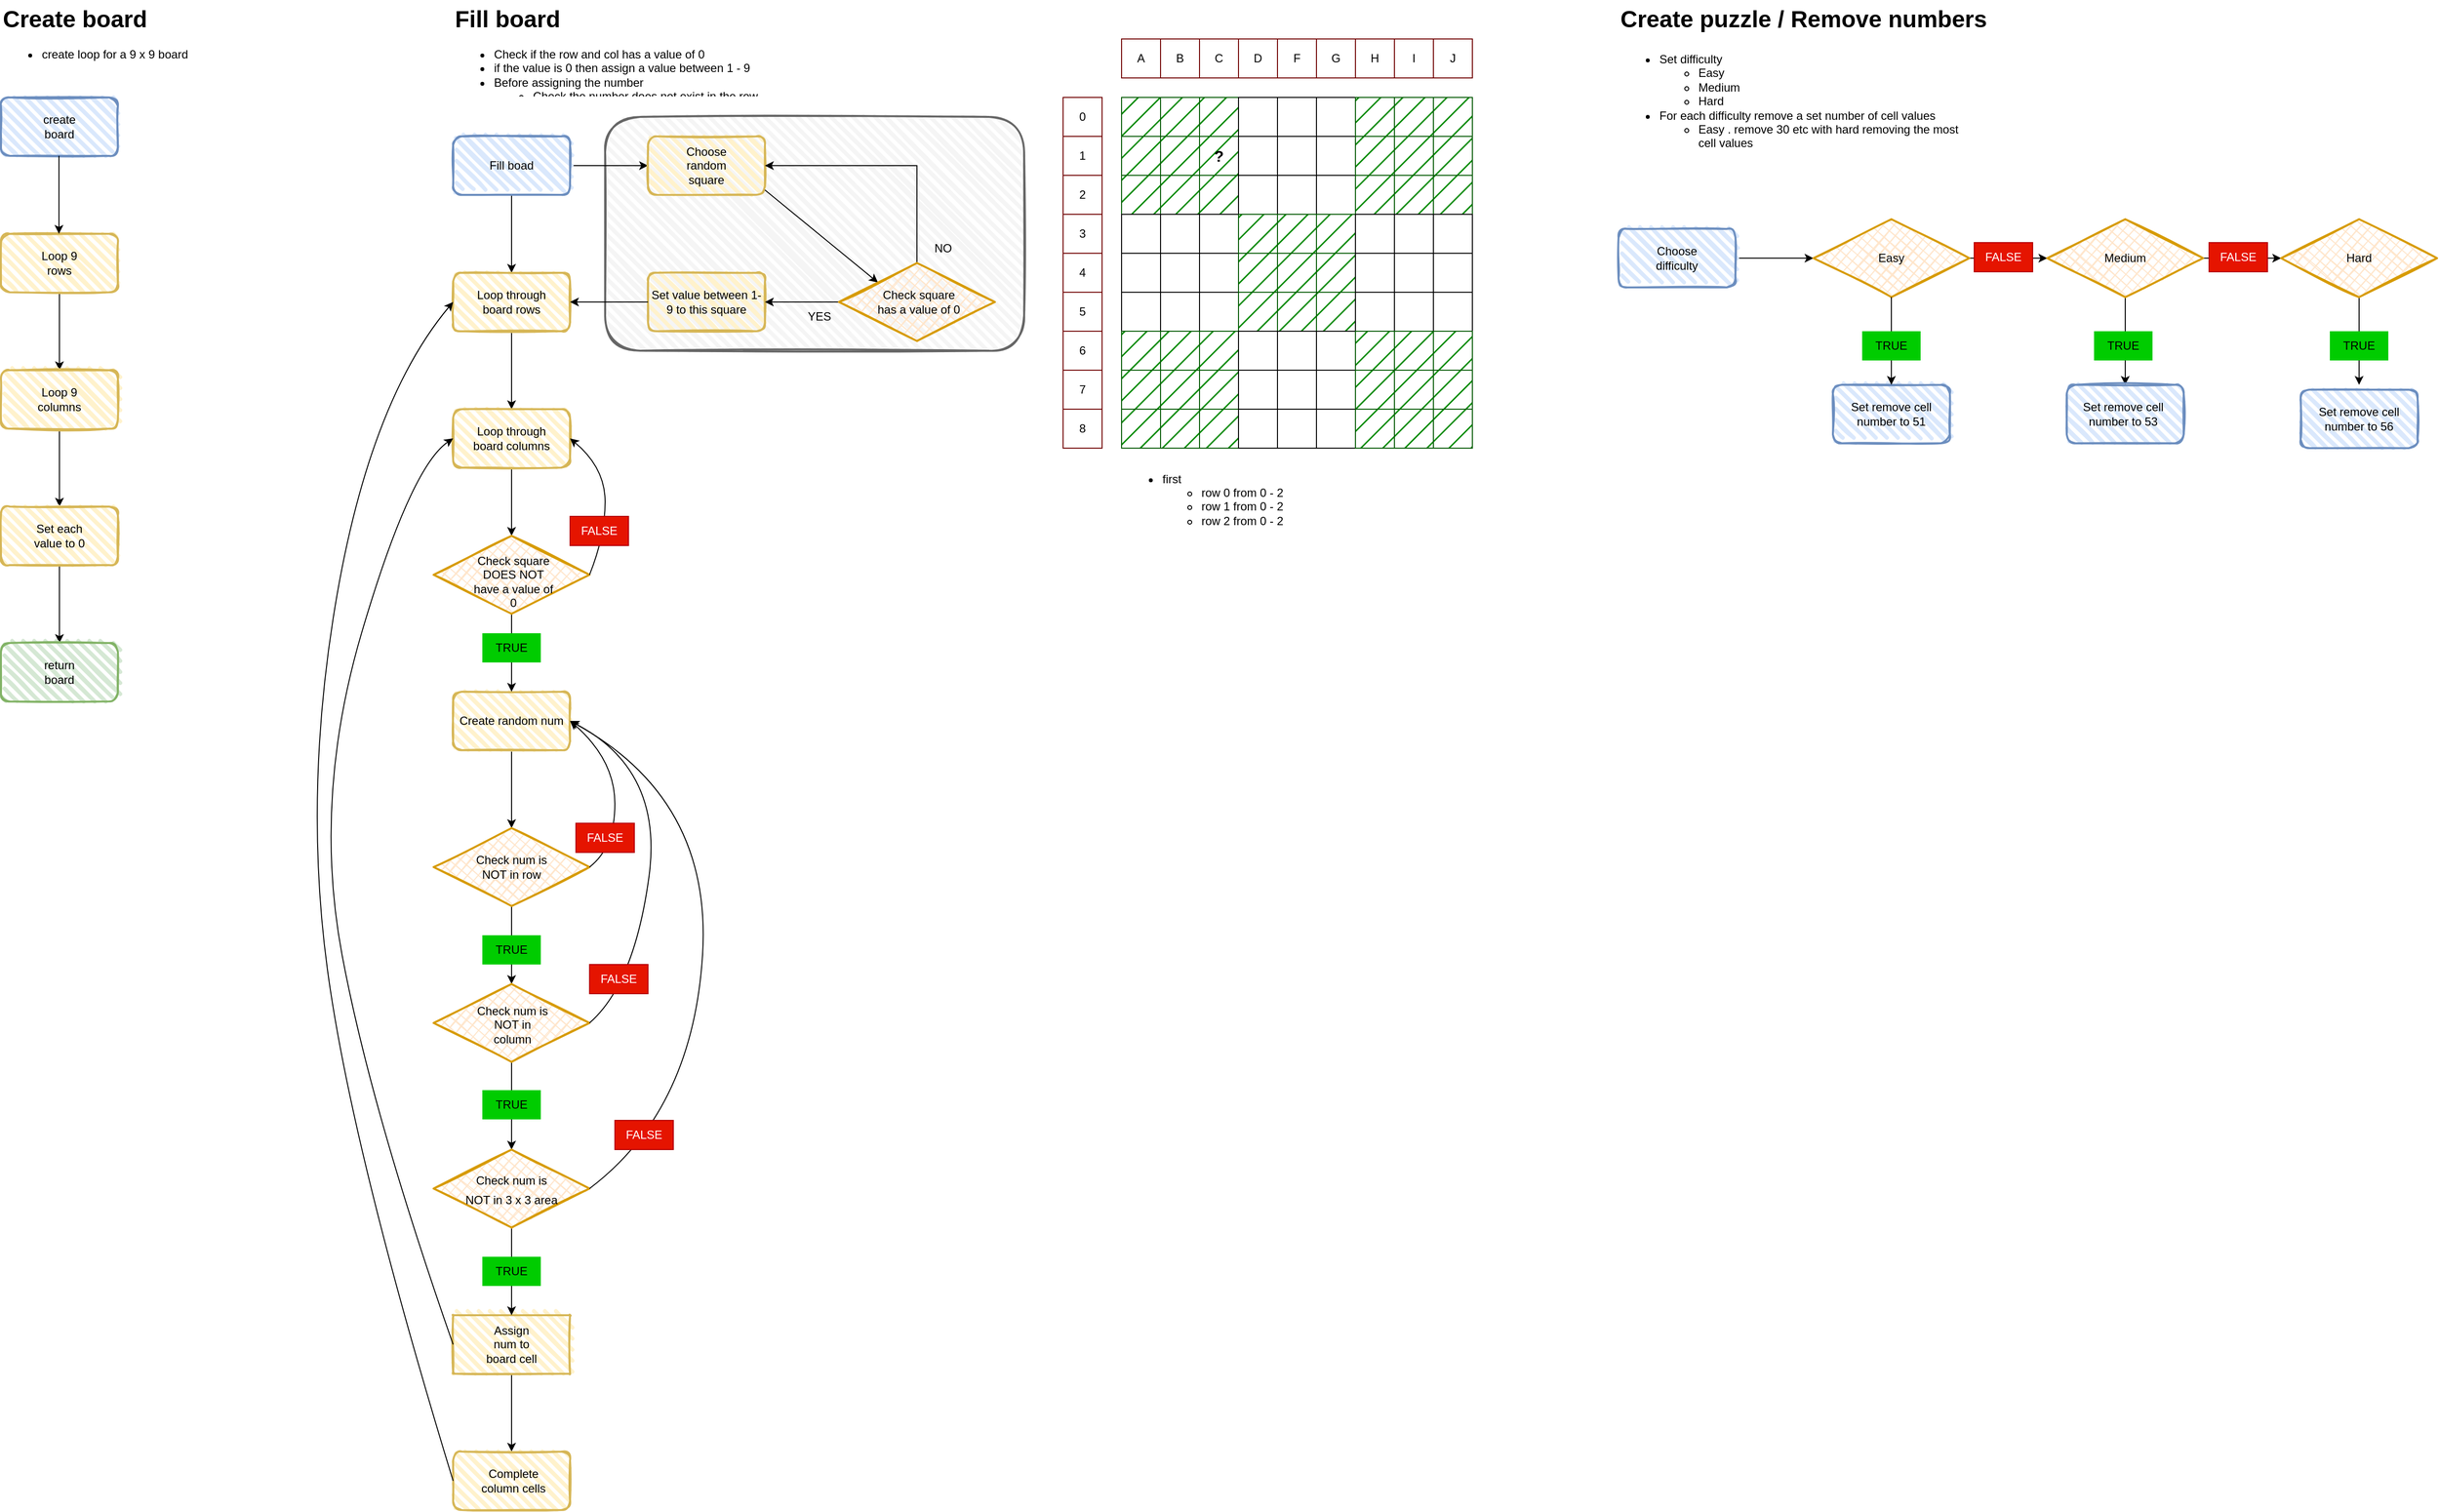<mxfile version="21.0.6" type="github">
  <diagram id="C5RBs43oDa-KdzZeNtuy" name="Page-1">
    <mxGraphModel dx="2261" dy="1846" grid="1" gridSize="10" guides="1" tooltips="1" connect="1" arrows="1" fold="1" page="1" pageScale="1" pageWidth="827" pageHeight="1169" math="0" shadow="0">
      <root>
        <mxCell id="WIyWlLk6GJQsqaUBKTNV-0" />
        <mxCell id="WIyWlLk6GJQsqaUBKTNV-1" parent="WIyWlLk6GJQsqaUBKTNV-0" />
        <mxCell id="CyxNVvdQWvEYHXwhOmgi-312" value="" style="rounded=1;whiteSpace=wrap;html=1;strokeWidth=2;fillWeight=4;hachureGap=8;hachureAngle=45;fillColor=#dae8fc;sketch=1;fillStyle=hatch;strokeColor=#6c8ebf;fontSize=12;" parent="WIyWlLk6GJQsqaUBKTNV-1" vertex="1">
          <mxGeometry x="1770" y="415" width="120" height="60" as="geometry" />
        </mxCell>
        <mxCell id="CyxNVvdQWvEYHXwhOmgi-85" value="" style="edgeStyle=orthogonalEdgeStyle;rounded=0;orthogonalLoop=1;jettySize=auto;html=1;" parent="WIyWlLk6GJQsqaUBKTNV-1" source="CyxNVvdQWvEYHXwhOmgi-82" edge="1">
          <mxGeometry relative="1" as="geometry">
            <mxPoint x="414" y="870" as="targetPoint" />
          </mxGeometry>
        </mxCell>
        <mxCell id="CyxNVvdQWvEYHXwhOmgi-82" value="" style="rounded=1;whiteSpace=wrap;html=1;strokeWidth=2;fillWeight=4;hachureGap=8;hachureAngle=45;fillColor=#fff2cc;sketch=1;strokeColor=#d6b656;" parent="WIyWlLk6GJQsqaUBKTNV-1" vertex="1">
          <mxGeometry x="354" y="730" width="120" height="60" as="geometry" />
        </mxCell>
        <mxCell id="CyxNVvdQWvEYHXwhOmgi-78" value="" style="rounded=1;whiteSpace=wrap;html=1;strokeWidth=2;fillWeight=4;hachureGap=8;hachureAngle=45;fillColor=#f5f5f5;sketch=1;fontColor=#333333;strokeColor=#666666;" parent="WIyWlLk6GJQsqaUBKTNV-1" vertex="1">
          <mxGeometry x="510" y="140" width="430" height="240" as="geometry" />
        </mxCell>
        <mxCell id="CyxNVvdQWvEYHXwhOmgi-0" value="" style="rounded=1;whiteSpace=wrap;html=1;strokeWidth=2;fillWeight=4;hachureGap=8;hachureAngle=45;fillColor=#dae8fc;sketch=1;strokeColor=#6c8ebf;" parent="WIyWlLk6GJQsqaUBKTNV-1" vertex="1">
          <mxGeometry x="-110" y="120" width="120" height="60" as="geometry" />
        </mxCell>
        <mxCell id="CyxNVvdQWvEYHXwhOmgi-3" value="" style="group" parent="WIyWlLk6GJQsqaUBKTNV-1" vertex="1" connectable="0">
          <mxGeometry x="-110" y="20" width="210" height="80" as="geometry" />
        </mxCell>
        <mxCell id="CyxNVvdQWvEYHXwhOmgi-1" value="&lt;ul&gt;&lt;li&gt;create loop for a 9 x 9 board&lt;br&gt;&lt;/li&gt;&lt;/ul&gt;" style="text;strokeColor=none;fillColor=none;html=1;whiteSpace=wrap;verticalAlign=top;overflow=hidden;align=left;" parent="CyxNVvdQWvEYHXwhOmgi-3" vertex="1">
          <mxGeometry y="30" width="210.0" height="50" as="geometry" />
        </mxCell>
        <mxCell id="CyxNVvdQWvEYHXwhOmgi-2" value="&lt;div&gt;Create board&lt;br&gt;&lt;/div&gt;" style="text;strokeColor=none;fillColor=none;html=1;fontSize=24;fontStyle=1;verticalAlign=middle;align=left;" parent="CyxNVvdQWvEYHXwhOmgi-3" vertex="1">
          <mxGeometry width="160" height="40" as="geometry" />
        </mxCell>
        <mxCell id="CyxNVvdQWvEYHXwhOmgi-4" value="create board" style="text;html=1;strokeColor=none;fillColor=none;align=center;verticalAlign=middle;whiteSpace=wrap;rounded=0;" parent="WIyWlLk6GJQsqaUBKTNV-1" vertex="1">
          <mxGeometry x="-80" y="135" width="60" height="30" as="geometry" />
        </mxCell>
        <mxCell id="CyxNVvdQWvEYHXwhOmgi-14" value="" style="edgeStyle=orthogonalEdgeStyle;rounded=0;orthogonalLoop=1;jettySize=auto;html=1;" parent="WIyWlLk6GJQsqaUBKTNV-1" source="CyxNVvdQWvEYHXwhOmgi-10" target="CyxNVvdQWvEYHXwhOmgi-13" edge="1">
          <mxGeometry relative="1" as="geometry" />
        </mxCell>
        <mxCell id="CyxNVvdQWvEYHXwhOmgi-10" value="" style="rounded=1;whiteSpace=wrap;html=1;strokeWidth=2;fillWeight=4;hachureGap=8;hachureAngle=45;fillColor=#fff2cc;sketch=1;strokeColor=#d6b656;" parent="WIyWlLk6GJQsqaUBKTNV-1" vertex="1">
          <mxGeometry x="-110" y="260" width="120" height="60" as="geometry" />
        </mxCell>
        <mxCell id="CyxNVvdQWvEYHXwhOmgi-12" value="Loop 9 rows" style="text;html=1;strokeColor=none;fillColor=none;align=center;verticalAlign=middle;whiteSpace=wrap;rounded=0;" parent="WIyWlLk6GJQsqaUBKTNV-1" vertex="1">
          <mxGeometry x="-80" y="275" width="60" height="30" as="geometry" />
        </mxCell>
        <mxCell id="CyxNVvdQWvEYHXwhOmgi-17" value="" style="edgeStyle=orthogonalEdgeStyle;rounded=0;orthogonalLoop=1;jettySize=auto;html=1;" parent="WIyWlLk6GJQsqaUBKTNV-1" source="CyxNVvdQWvEYHXwhOmgi-13" target="CyxNVvdQWvEYHXwhOmgi-16" edge="1">
          <mxGeometry relative="1" as="geometry" />
        </mxCell>
        <mxCell id="CyxNVvdQWvEYHXwhOmgi-13" value="" style="rounded=1;whiteSpace=wrap;html=1;strokeWidth=2;fillWeight=4;hachureGap=8;hachureAngle=45;fillColor=#fff2cc;sketch=1;strokeColor=#d6b656;" parent="WIyWlLk6GJQsqaUBKTNV-1" vertex="1">
          <mxGeometry x="-110" y="400" width="120" height="60" as="geometry" />
        </mxCell>
        <mxCell id="CyxNVvdQWvEYHXwhOmgi-15" value="Loop 9 columns" style="text;html=1;strokeColor=none;fillColor=none;align=center;verticalAlign=middle;whiteSpace=wrap;rounded=0;" parent="WIyWlLk6GJQsqaUBKTNV-1" vertex="1">
          <mxGeometry x="-80" y="415" width="60" height="30" as="geometry" />
        </mxCell>
        <mxCell id="CyxNVvdQWvEYHXwhOmgi-21" value="" style="edgeStyle=orthogonalEdgeStyle;rounded=0;orthogonalLoop=1;jettySize=auto;html=1;" parent="WIyWlLk6GJQsqaUBKTNV-1" source="CyxNVvdQWvEYHXwhOmgi-16" target="CyxNVvdQWvEYHXwhOmgi-20" edge="1">
          <mxGeometry relative="1" as="geometry" />
        </mxCell>
        <mxCell id="CyxNVvdQWvEYHXwhOmgi-16" value="" style="rounded=1;whiteSpace=wrap;html=1;strokeWidth=2;fillWeight=4;hachureGap=8;hachureAngle=45;fillColor=#fff2cc;sketch=1;strokeColor=#d6b656;" parent="WIyWlLk6GJQsqaUBKTNV-1" vertex="1">
          <mxGeometry x="-110" y="540" width="120" height="60" as="geometry" />
        </mxCell>
        <mxCell id="CyxNVvdQWvEYHXwhOmgi-18" value="Set each value to 0" style="text;html=1;strokeColor=none;fillColor=none;align=center;verticalAlign=middle;whiteSpace=wrap;rounded=0;" parent="WIyWlLk6GJQsqaUBKTNV-1" vertex="1">
          <mxGeometry x="-80" y="555" width="60" height="30" as="geometry" />
        </mxCell>
        <mxCell id="CyxNVvdQWvEYHXwhOmgi-19" value="" style="edgeStyle=orthogonalEdgeStyle;rounded=0;orthogonalLoop=1;jettySize=auto;html=1;" parent="WIyWlLk6GJQsqaUBKTNV-1" edge="1">
          <mxGeometry relative="1" as="geometry">
            <mxPoint x="-50.5" y="180" as="sourcePoint" />
            <mxPoint x="-50.5" y="260" as="targetPoint" />
            <Array as="points">
              <mxPoint x="-50.5" y="200" />
              <mxPoint x="-50.5" y="200" />
            </Array>
          </mxGeometry>
        </mxCell>
        <mxCell id="CyxNVvdQWvEYHXwhOmgi-20" value="" style="rounded=1;whiteSpace=wrap;html=1;strokeWidth=2;fillWeight=4;hachureGap=8;hachureAngle=45;fillColor=#d5e8d4;sketch=1;strokeColor=#82b366;" parent="WIyWlLk6GJQsqaUBKTNV-1" vertex="1">
          <mxGeometry x="-110" y="680" width="120" height="60" as="geometry" />
        </mxCell>
        <mxCell id="CyxNVvdQWvEYHXwhOmgi-22" value="return board" style="text;html=1;strokeColor=none;fillColor=none;align=center;verticalAlign=middle;whiteSpace=wrap;rounded=0;" parent="WIyWlLk6GJQsqaUBKTNV-1" vertex="1">
          <mxGeometry x="-80" y="695" width="60" height="30" as="geometry" />
        </mxCell>
        <mxCell id="CyxNVvdQWvEYHXwhOmgi-24" value="&lt;div&gt;Fill board&lt;br&gt;&lt;/div&gt;" style="text;strokeColor=none;fillColor=none;html=1;fontSize=24;fontStyle=1;verticalAlign=middle;align=left;" parent="WIyWlLk6GJQsqaUBKTNV-1" vertex="1">
          <mxGeometry x="354" y="20" width="146" height="40" as="geometry" />
        </mxCell>
        <mxCell id="CyxNVvdQWvEYHXwhOmgi-38" value="&lt;span style=&quot;white-space: pre;&quot;&gt; &lt;/span&gt;&lt;ul&gt;&lt;li&gt;Check if the row and col has a value of 0&lt;/li&gt;&lt;li&gt;if the value is 0 then assign a value between 1 - 9&lt;br&gt;&lt;/li&gt;&lt;li&gt;Before assigning the number&lt;/li&gt;&lt;ul&gt;&lt;li&gt;Check the number does not exist in the row&lt;/li&gt;&lt;li&gt;Check the number does not exist in the column&lt;br&gt;&lt;/li&gt;&lt;/ul&gt;&lt;/ul&gt;" style="text;strokeColor=none;fillColor=none;html=1;whiteSpace=wrap;verticalAlign=middle;overflow=hidden;" parent="WIyWlLk6GJQsqaUBKTNV-1" vertex="1">
          <mxGeometry x="354" y="40" width="376" height="80" as="geometry" />
        </mxCell>
        <mxCell id="CyxNVvdQWvEYHXwhOmgi-42" value="" style="edgeStyle=orthogonalEdgeStyle;rounded=0;orthogonalLoop=1;jettySize=auto;html=1;" parent="WIyWlLk6GJQsqaUBKTNV-1" source="CyxNVvdQWvEYHXwhOmgi-39" target="CyxNVvdQWvEYHXwhOmgi-41" edge="1">
          <mxGeometry relative="1" as="geometry" />
        </mxCell>
        <mxCell id="CyxNVvdQWvEYHXwhOmgi-48" value="" style="edgeStyle=orthogonalEdgeStyle;rounded=0;orthogonalLoop=1;jettySize=auto;html=1;" parent="WIyWlLk6GJQsqaUBKTNV-1" source="CyxNVvdQWvEYHXwhOmgi-39" target="CyxNVvdQWvEYHXwhOmgi-47" edge="1">
          <mxGeometry relative="1" as="geometry" />
        </mxCell>
        <mxCell id="CyxNVvdQWvEYHXwhOmgi-39" value="" style="rounded=1;whiteSpace=wrap;html=1;strokeWidth=2;fillWeight=4;hachureGap=8;hachureAngle=45;fillColor=#dae8fc;sketch=1;strokeColor=#6c8ebf;" parent="WIyWlLk6GJQsqaUBKTNV-1" vertex="1">
          <mxGeometry x="354" y="160" width="120" height="60" as="geometry" />
        </mxCell>
        <mxCell id="CyxNVvdQWvEYHXwhOmgi-40" value="Fill boad" style="text;html=1;strokeColor=none;fillColor=none;align=center;verticalAlign=middle;whiteSpace=wrap;rounded=0;" parent="WIyWlLk6GJQsqaUBKTNV-1" vertex="1">
          <mxGeometry x="384" y="175" width="60" height="30" as="geometry" />
        </mxCell>
        <mxCell id="CyxNVvdQWvEYHXwhOmgi-45" value="" style="edgeStyle=orthogonalEdgeStyle;rounded=0;orthogonalLoop=1;jettySize=auto;html=1;" parent="WIyWlLk6GJQsqaUBKTNV-1" source="CyxNVvdQWvEYHXwhOmgi-41" target="CyxNVvdQWvEYHXwhOmgi-44" edge="1">
          <mxGeometry relative="1" as="geometry" />
        </mxCell>
        <mxCell id="CyxNVvdQWvEYHXwhOmgi-41" value="" style="rounded=1;whiteSpace=wrap;html=1;strokeWidth=2;fillWeight=4;hachureGap=8;hachureAngle=45;fillColor=#fff2cc;sketch=1;strokeColor=#d6b656;" parent="WIyWlLk6GJQsqaUBKTNV-1" vertex="1">
          <mxGeometry x="354" y="300" width="120" height="60" as="geometry" />
        </mxCell>
        <mxCell id="CyxNVvdQWvEYHXwhOmgi-43" value="Loop through board rows" style="text;html=1;strokeColor=none;fillColor=none;align=center;verticalAlign=middle;whiteSpace=wrap;rounded=0;" parent="WIyWlLk6GJQsqaUBKTNV-1" vertex="1">
          <mxGeometry x="371" y="315" width="86" height="30" as="geometry" />
        </mxCell>
        <mxCell id="CyxNVvdQWvEYHXwhOmgi-72" value="" style="edgeStyle=orthogonalEdgeStyle;rounded=0;orthogonalLoop=1;jettySize=auto;html=1;" parent="WIyWlLk6GJQsqaUBKTNV-1" source="CyxNVvdQWvEYHXwhOmgi-44" edge="1">
          <mxGeometry relative="1" as="geometry">
            <mxPoint x="414" y="570" as="targetPoint" />
          </mxGeometry>
        </mxCell>
        <mxCell id="CyxNVvdQWvEYHXwhOmgi-44" value="" style="rounded=1;whiteSpace=wrap;html=1;strokeWidth=2;fillWeight=4;hachureGap=8;hachureAngle=45;fillColor=#fff2cc;sketch=1;strokeColor=#d6b656;" parent="WIyWlLk6GJQsqaUBKTNV-1" vertex="1">
          <mxGeometry x="354" y="440" width="120" height="60" as="geometry" />
        </mxCell>
        <mxCell id="CyxNVvdQWvEYHXwhOmgi-46" value="Loop through board columns" style="text;html=1;strokeColor=none;fillColor=none;align=center;verticalAlign=middle;whiteSpace=wrap;rounded=0;" parent="WIyWlLk6GJQsqaUBKTNV-1" vertex="1">
          <mxGeometry x="371" y="455" width="86" height="30" as="geometry" />
        </mxCell>
        <mxCell id="CyxNVvdQWvEYHXwhOmgi-47" value="" style="rounded=1;whiteSpace=wrap;html=1;strokeWidth=2;fillWeight=4;hachureGap=8;hachureAngle=45;fillColor=#fff2cc;sketch=1;strokeColor=#d6b656;" parent="WIyWlLk6GJQsqaUBKTNV-1" vertex="1">
          <mxGeometry x="554" y="160" width="120" height="60" as="geometry" />
        </mxCell>
        <mxCell id="CyxNVvdQWvEYHXwhOmgi-49" value="Choose random square" style="text;html=1;strokeColor=none;fillColor=none;align=center;verticalAlign=middle;whiteSpace=wrap;rounded=0;" parent="WIyWlLk6GJQsqaUBKTNV-1" vertex="1">
          <mxGeometry x="584" y="175" width="60" height="30" as="geometry" />
        </mxCell>
        <mxCell id="CyxNVvdQWvEYHXwhOmgi-50" value="" style="rounded=1;whiteSpace=wrap;html=1;strokeWidth=2;fillWeight=4;hachureGap=8;hachureAngle=45;fillColor=#fff2cc;sketch=1;strokeColor=#d6b656;" parent="WIyWlLk6GJQsqaUBKTNV-1" vertex="1">
          <mxGeometry x="554" y="300" width="120" height="60" as="geometry" />
        </mxCell>
        <mxCell id="CyxNVvdQWvEYHXwhOmgi-63" style="edgeStyle=orthogonalEdgeStyle;rounded=0;orthogonalLoop=1;jettySize=auto;html=1;entryX=1;entryY=0.5;entryDx=0;entryDy=0;" parent="WIyWlLk6GJQsqaUBKTNV-1" source="CyxNVvdQWvEYHXwhOmgi-52" target="CyxNVvdQWvEYHXwhOmgi-41" edge="1">
          <mxGeometry relative="1" as="geometry" />
        </mxCell>
        <mxCell id="CyxNVvdQWvEYHXwhOmgi-52" value="Set value between 1-9 to this square" style="text;html=1;strokeColor=none;fillColor=none;align=center;verticalAlign=middle;whiteSpace=wrap;rounded=0;" parent="WIyWlLk6GJQsqaUBKTNV-1" vertex="1">
          <mxGeometry x="554" y="315" width="120" height="30" as="geometry" />
        </mxCell>
        <mxCell id="CyxNVvdQWvEYHXwhOmgi-62" value="" style="endArrow=classic;html=1;rounded=0;entryX=0;entryY=0;entryDx=0;entryDy=0;" parent="WIyWlLk6GJQsqaUBKTNV-1" target="CyxNVvdQWvEYHXwhOmgi-74" edge="1">
          <mxGeometry width="50" height="50" relative="1" as="geometry">
            <mxPoint x="674" y="215" as="sourcePoint" />
            <mxPoint x="690" y="260" as="targetPoint" />
          </mxGeometry>
        </mxCell>
        <mxCell id="CyxNVvdQWvEYHXwhOmgi-64" value="NO" style="text;html=1;strokeColor=none;fillColor=none;align=center;verticalAlign=middle;whiteSpace=wrap;rounded=0;" parent="WIyWlLk6GJQsqaUBKTNV-1" vertex="1">
          <mxGeometry x="827" y="260" width="60" height="30" as="geometry" />
        </mxCell>
        <mxCell id="CyxNVvdQWvEYHXwhOmgi-65" value="&lt;div&gt;YES&lt;/div&gt;" style="text;html=1;strokeColor=none;fillColor=none;align=center;verticalAlign=middle;whiteSpace=wrap;rounded=0;" parent="WIyWlLk6GJQsqaUBKTNV-1" vertex="1">
          <mxGeometry x="700" y="330" width="60" height="30" as="geometry" />
        </mxCell>
        <mxCell id="CyxNVvdQWvEYHXwhOmgi-80" value="" style="edgeStyle=orthogonalEdgeStyle;rounded=0;orthogonalLoop=1;jettySize=auto;html=1;" parent="WIyWlLk6GJQsqaUBKTNV-1" source="CyxNVvdQWvEYHXwhOmgi-73" edge="1">
          <mxGeometry relative="1" as="geometry">
            <mxPoint x="414" y="730" as="targetPoint" />
          </mxGeometry>
        </mxCell>
        <mxCell id="CyxNVvdQWvEYHXwhOmgi-73" value="" style="rhombus;whiteSpace=wrap;html=1;strokeWidth=2;fillWeight=-1;hachureGap=8;fillStyle=cross-hatch;fillColor=#ffe6cc;sketch=1;strokeColor=#d79b00;" parent="WIyWlLk6GJQsqaUBKTNV-1" vertex="1">
          <mxGeometry x="334" y="570" width="160" height="80" as="geometry" />
        </mxCell>
        <mxCell id="CyxNVvdQWvEYHXwhOmgi-70" value="Check square DOES NOT have a value of 0" style="text;html=1;strokeColor=none;fillColor=none;align=center;verticalAlign=middle;whiteSpace=wrap;rounded=0;" parent="WIyWlLk6GJQsqaUBKTNV-1" vertex="1">
          <mxGeometry x="371" y="602" width="90" height="30" as="geometry" />
        </mxCell>
        <mxCell id="CyxNVvdQWvEYHXwhOmgi-76" value="" style="edgeStyle=orthogonalEdgeStyle;rounded=0;orthogonalLoop=1;jettySize=auto;html=1;" parent="WIyWlLk6GJQsqaUBKTNV-1" source="CyxNVvdQWvEYHXwhOmgi-74" target="CyxNVvdQWvEYHXwhOmgi-52" edge="1">
          <mxGeometry relative="1" as="geometry" />
        </mxCell>
        <mxCell id="CyxNVvdQWvEYHXwhOmgi-77" style="edgeStyle=orthogonalEdgeStyle;rounded=0;orthogonalLoop=1;jettySize=auto;html=1;exitX=0.5;exitY=0;exitDx=0;exitDy=0;entryX=1;entryY=0.5;entryDx=0;entryDy=0;" parent="WIyWlLk6GJQsqaUBKTNV-1" source="CyxNVvdQWvEYHXwhOmgi-74" target="CyxNVvdQWvEYHXwhOmgi-47" edge="1">
          <mxGeometry relative="1" as="geometry" />
        </mxCell>
        <mxCell id="CyxNVvdQWvEYHXwhOmgi-74" value="" style="rhombus;whiteSpace=wrap;html=1;strokeWidth=2;fillWeight=-1;hachureGap=8;fillStyle=cross-hatch;fillColor=#ffe6cc;sketch=1;strokeColor=#d79b00;" parent="WIyWlLk6GJQsqaUBKTNV-1" vertex="1">
          <mxGeometry x="750" y="290" width="160" height="80" as="geometry" />
        </mxCell>
        <mxCell id="CyxNVvdQWvEYHXwhOmgi-75" value="Check square has a value of 0" style="text;html=1;strokeColor=none;fillColor=none;align=center;verticalAlign=middle;whiteSpace=wrap;rounded=0;" parent="WIyWlLk6GJQsqaUBKTNV-1" vertex="1">
          <mxGeometry x="787" y="315" width="90" height="30" as="geometry" />
        </mxCell>
        <mxCell id="CyxNVvdQWvEYHXwhOmgi-81" value="Create random num" style="text;html=1;strokeColor=none;fillColor=none;align=center;verticalAlign=middle;whiteSpace=wrap;rounded=0;" parent="WIyWlLk6GJQsqaUBKTNV-1" vertex="1">
          <mxGeometry x="359" y="745" width="110" height="30" as="geometry" />
        </mxCell>
        <mxCell id="CyxNVvdQWvEYHXwhOmgi-90" value="" style="edgeStyle=orthogonalEdgeStyle;rounded=0;orthogonalLoop=1;jettySize=auto;html=1;" parent="WIyWlLk6GJQsqaUBKTNV-1" source="CyxNVvdQWvEYHXwhOmgi-87" target="CyxNVvdQWvEYHXwhOmgi-89" edge="1">
          <mxGeometry relative="1" as="geometry" />
        </mxCell>
        <mxCell id="CyxNVvdQWvEYHXwhOmgi-87" value="" style="rhombus;whiteSpace=wrap;html=1;strokeWidth=2;fillWeight=-1;hachureGap=8;fillStyle=cross-hatch;fillColor=#ffe6cc;sketch=1;strokeColor=#d79b00;" parent="WIyWlLk6GJQsqaUBKTNV-1" vertex="1">
          <mxGeometry x="334" y="870" width="160" height="80" as="geometry" />
        </mxCell>
        <mxCell id="CyxNVvdQWvEYHXwhOmgi-88" value="Check num is NOT in row" style="text;html=1;strokeColor=none;fillColor=none;align=center;verticalAlign=middle;whiteSpace=wrap;rounded=0;" parent="WIyWlLk6GJQsqaUBKTNV-1" vertex="1">
          <mxGeometry x="374" y="895" width="80" height="30" as="geometry" />
        </mxCell>
        <mxCell id="CyxNVvdQWvEYHXwhOmgi-100" value="" style="edgeStyle=orthogonalEdgeStyle;rounded=0;orthogonalLoop=1;jettySize=auto;html=1;" parent="WIyWlLk6GJQsqaUBKTNV-1" source="CyxNVvdQWvEYHXwhOmgi-89" edge="1">
          <mxGeometry relative="1" as="geometry">
            <mxPoint x="414" y="1200" as="targetPoint" />
          </mxGeometry>
        </mxCell>
        <mxCell id="CyxNVvdQWvEYHXwhOmgi-89" value="" style="rhombus;whiteSpace=wrap;html=1;strokeWidth=2;fillWeight=-1;hachureGap=8;fillStyle=cross-hatch;fillColor=#ffe6cc;sketch=1;strokeColor=#d79b00;" parent="WIyWlLk6GJQsqaUBKTNV-1" vertex="1">
          <mxGeometry x="334" y="1030" width="160" height="80" as="geometry" />
        </mxCell>
        <mxCell id="CyxNVvdQWvEYHXwhOmgi-91" value="Check num is NOT in column" style="text;html=1;strokeColor=none;fillColor=none;align=center;verticalAlign=middle;whiteSpace=wrap;rounded=0;" parent="WIyWlLk6GJQsqaUBKTNV-1" vertex="1">
          <mxGeometry x="375" y="1057" width="80" height="30" as="geometry" />
        </mxCell>
        <mxCell id="CyxNVvdQWvEYHXwhOmgi-95" value="TRUE" style="text;html=1;strokeColor=none;fillColor=#00CC00;align=center;verticalAlign=middle;whiteSpace=wrap;rounded=0;rotation=0;" parent="WIyWlLk6GJQsqaUBKTNV-1" vertex="1">
          <mxGeometry x="384" y="980" width="60" height="30" as="geometry" />
        </mxCell>
        <mxCell id="CyxNVvdQWvEYHXwhOmgi-96" value="TRUE" style="text;html=1;strokeColor=none;fillColor=#00CC00;align=center;verticalAlign=middle;whiteSpace=wrap;rounded=0;rotation=0;" parent="WIyWlLk6GJQsqaUBKTNV-1" vertex="1">
          <mxGeometry x="384" y="670" width="60" height="30" as="geometry" />
        </mxCell>
        <mxCell id="CyxNVvdQWvEYHXwhOmgi-268" value="" style="edgeStyle=orthogonalEdgeStyle;rounded=0;orthogonalLoop=1;jettySize=auto;html=1;fontSize=12;" parent="WIyWlLk6GJQsqaUBKTNV-1" source="CyxNVvdQWvEYHXwhOmgi-101" edge="1">
          <mxGeometry relative="1" as="geometry">
            <mxPoint x="414" y="1510" as="targetPoint" />
          </mxGeometry>
        </mxCell>
        <mxCell id="CyxNVvdQWvEYHXwhOmgi-101" value="" style="rounded=1;whiteSpace=wrap;html=1;strokeWidth=2;fillWeight=4;hachureGap=8;hachureAngle=45;fillColor=#fff2cc;sketch=1;strokeColor=#d6b656;arcSize=0;" parent="WIyWlLk6GJQsqaUBKTNV-1" vertex="1">
          <mxGeometry x="354" y="1370" width="120" height="60" as="geometry" />
        </mxCell>
        <mxCell id="CyxNVvdQWvEYHXwhOmgi-102" value="TRUE" style="text;html=1;strokeColor=none;fillColor=#00CC00;align=center;verticalAlign=middle;whiteSpace=wrap;rounded=0;rotation=0;" parent="WIyWlLk6GJQsqaUBKTNV-1" vertex="1">
          <mxGeometry x="384" y="1139" width="60" height="30" as="geometry" />
        </mxCell>
        <mxCell id="CyxNVvdQWvEYHXwhOmgi-103" value="Assign num to board cell" style="text;html=1;strokeColor=none;fillColor=none;align=center;verticalAlign=middle;whiteSpace=wrap;rounded=0;" parent="WIyWlLk6GJQsqaUBKTNV-1" vertex="1">
          <mxGeometry x="384" y="1385" width="60" height="30" as="geometry" />
        </mxCell>
        <mxCell id="CyxNVvdQWvEYHXwhOmgi-104" value="" style="rounded=1;whiteSpace=wrap;html=1;strokeWidth=2;fillWeight=4;hachureGap=8;hachureAngle=45;fillColor=#fff2cc;sketch=1;strokeColor=#d6b656;" parent="WIyWlLk6GJQsqaUBKTNV-1" vertex="1">
          <mxGeometry x="354" y="1510" width="120" height="60" as="geometry" />
        </mxCell>
        <mxCell id="CyxNVvdQWvEYHXwhOmgi-106" value="Complete column cells" style="text;html=1;strokeColor=none;fillColor=none;align=center;verticalAlign=middle;whiteSpace=wrap;rounded=0;" parent="WIyWlLk6GJQsqaUBKTNV-1" vertex="1">
          <mxGeometry x="376" y="1525" width="80" height="30" as="geometry" />
        </mxCell>
        <mxCell id="CyxNVvdQWvEYHXwhOmgi-110" value="" style="curved=1;endArrow=classic;html=1;rounded=0;entryX=0;entryY=0.5;entryDx=0;entryDy=0;exitX=0;exitY=0.5;exitDx=0;exitDy=0;" parent="WIyWlLk6GJQsqaUBKTNV-1" source="CyxNVvdQWvEYHXwhOmgi-104" target="CyxNVvdQWvEYHXwhOmgi-41" edge="1">
          <mxGeometry width="50" height="50" relative="1" as="geometry">
            <mxPoint x="330" y="1380" as="sourcePoint" />
            <mxPoint x="190" y="895" as="targetPoint" />
            <Array as="points">
              <mxPoint x="250" y="1200" />
              <mxPoint x="200" y="830" />
              <mxPoint x="270" y="430" />
            </Array>
          </mxGeometry>
        </mxCell>
        <mxCell id="CyxNVvdQWvEYHXwhOmgi-111" value="" style="curved=1;endArrow=classic;html=1;rounded=0;entryX=0;entryY=0.5;entryDx=0;entryDy=0;exitX=0;exitY=0.5;exitDx=0;exitDy=0;" parent="WIyWlLk6GJQsqaUBKTNV-1" source="CyxNVvdQWvEYHXwhOmgi-101" target="CyxNVvdQWvEYHXwhOmgi-44" edge="1">
          <mxGeometry width="50" height="50" relative="1" as="geometry">
            <mxPoint x="330" y="1230" as="sourcePoint" />
            <mxPoint x="364" y="340" as="targetPoint" />
            <Array as="points">
              <mxPoint x="270" y="1160" />
              <mxPoint x="210" y="840" />
              <mxPoint x="310" y="500" />
            </Array>
          </mxGeometry>
        </mxCell>
        <mxCell id="CyxNVvdQWvEYHXwhOmgi-239" value="" style="group" parent="WIyWlLk6GJQsqaUBKTNV-1" vertex="1" connectable="0">
          <mxGeometry x="1040" y="120" width="360" height="360" as="geometry" />
        </mxCell>
        <mxCell id="CyxNVvdQWvEYHXwhOmgi-138" value="" style="whiteSpace=wrap;html=1;aspect=fixed;fillColor=#008a00;fontColor=#ffffff;strokeColor=#005700;fillStyle=hatch;" parent="CyxNVvdQWvEYHXwhOmgi-239" vertex="1">
          <mxGeometry width="40" height="40" as="geometry" />
        </mxCell>
        <mxCell id="CyxNVvdQWvEYHXwhOmgi-139" value="" style="whiteSpace=wrap;html=1;aspect=fixed;fillColor=#008a00;fontColor=#ffffff;strokeColor=#005700;fillStyle=hatch;" parent="CyxNVvdQWvEYHXwhOmgi-239" vertex="1">
          <mxGeometry x="40" width="40" height="40" as="geometry" />
        </mxCell>
        <mxCell id="CyxNVvdQWvEYHXwhOmgi-140" value="" style="whiteSpace=wrap;html=1;aspect=fixed;fillColor=#008a00;fontColor=#ffffff;strokeColor=#005700;fillStyle=hatch;" parent="CyxNVvdQWvEYHXwhOmgi-239" vertex="1">
          <mxGeometry x="80" width="40" height="40" as="geometry" />
        </mxCell>
        <mxCell id="CyxNVvdQWvEYHXwhOmgi-141" value="" style="whiteSpace=wrap;html=1;aspect=fixed;fillColor=none;" parent="CyxNVvdQWvEYHXwhOmgi-239" vertex="1">
          <mxGeometry x="120" width="40" height="40" as="geometry" />
        </mxCell>
        <mxCell id="CyxNVvdQWvEYHXwhOmgi-142" value="" style="whiteSpace=wrap;html=1;aspect=fixed;fillColor=none;" parent="CyxNVvdQWvEYHXwhOmgi-239" vertex="1">
          <mxGeometry x="160" width="40" height="40" as="geometry" />
        </mxCell>
        <mxCell id="CyxNVvdQWvEYHXwhOmgi-143" value="" style="whiteSpace=wrap;html=1;aspect=fixed;fillColor=none;" parent="CyxNVvdQWvEYHXwhOmgi-239" vertex="1">
          <mxGeometry x="200" width="40" height="40" as="geometry" />
        </mxCell>
        <mxCell id="CyxNVvdQWvEYHXwhOmgi-144" value="" style="whiteSpace=wrap;html=1;aspect=fixed;fillColor=#008a00;fontColor=#ffffff;strokeColor=#005700;fillStyle=hatch;" parent="CyxNVvdQWvEYHXwhOmgi-239" vertex="1">
          <mxGeometry x="240" width="40" height="40" as="geometry" />
        </mxCell>
        <mxCell id="CyxNVvdQWvEYHXwhOmgi-145" value="" style="whiteSpace=wrap;html=1;aspect=fixed;fillColor=#008a00;fontColor=#ffffff;strokeColor=#005700;fillStyle=hatch;" parent="CyxNVvdQWvEYHXwhOmgi-239" vertex="1">
          <mxGeometry x="280" width="40" height="40" as="geometry" />
        </mxCell>
        <mxCell id="CyxNVvdQWvEYHXwhOmgi-146" value="" style="whiteSpace=wrap;html=1;aspect=fixed;fillColor=#008a00;fontColor=#ffffff;strokeColor=#005700;fillStyle=hatch;" parent="CyxNVvdQWvEYHXwhOmgi-239" vertex="1">
          <mxGeometry x="320" width="40" height="40" as="geometry" />
        </mxCell>
        <mxCell id="CyxNVvdQWvEYHXwhOmgi-147" value="" style="whiteSpace=wrap;html=1;aspect=fixed;fillColor=#008a00;fontColor=#ffffff;strokeColor=#005700;fillStyle=hatch;" parent="CyxNVvdQWvEYHXwhOmgi-239" vertex="1">
          <mxGeometry y="40" width="40" height="40" as="geometry" />
        </mxCell>
        <mxCell id="CyxNVvdQWvEYHXwhOmgi-148" value="" style="whiteSpace=wrap;html=1;aspect=fixed;fillColor=#008a00;fontColor=#ffffff;strokeColor=#005700;fillStyle=hatch;" parent="CyxNVvdQWvEYHXwhOmgi-239" vertex="1">
          <mxGeometry x="40" y="40" width="40" height="40" as="geometry" />
        </mxCell>
        <mxCell id="CyxNVvdQWvEYHXwhOmgi-149" value="" style="whiteSpace=wrap;html=1;aspect=fixed;fillColor=#008a00;fontColor=#ffffff;strokeColor=#005700;fillStyle=hatch;" parent="CyxNVvdQWvEYHXwhOmgi-239" vertex="1">
          <mxGeometry x="80" y="40" width="40" height="40" as="geometry" />
        </mxCell>
        <mxCell id="CyxNVvdQWvEYHXwhOmgi-150" value="" style="whiteSpace=wrap;html=1;aspect=fixed;fillColor=none;" parent="CyxNVvdQWvEYHXwhOmgi-239" vertex="1">
          <mxGeometry x="120" y="40" width="40" height="40" as="geometry" />
        </mxCell>
        <mxCell id="CyxNVvdQWvEYHXwhOmgi-151" value="" style="whiteSpace=wrap;html=1;aspect=fixed;fillColor=none;" parent="CyxNVvdQWvEYHXwhOmgi-239" vertex="1">
          <mxGeometry x="160" y="40" width="40" height="40" as="geometry" />
        </mxCell>
        <mxCell id="CyxNVvdQWvEYHXwhOmgi-152" value="" style="whiteSpace=wrap;html=1;aspect=fixed;fillColor=none;" parent="CyxNVvdQWvEYHXwhOmgi-239" vertex="1">
          <mxGeometry x="200" y="40" width="40" height="40" as="geometry" />
        </mxCell>
        <mxCell id="CyxNVvdQWvEYHXwhOmgi-153" value="" style="whiteSpace=wrap;html=1;aspect=fixed;fillColor=#008a00;fontColor=#ffffff;strokeColor=#005700;fillStyle=hatch;" parent="CyxNVvdQWvEYHXwhOmgi-239" vertex="1">
          <mxGeometry x="240" y="40" width="40" height="40" as="geometry" />
        </mxCell>
        <mxCell id="CyxNVvdQWvEYHXwhOmgi-154" value="" style="whiteSpace=wrap;html=1;aspect=fixed;fillColor=#008a00;fontColor=#ffffff;strokeColor=#005700;fillStyle=hatch;" parent="CyxNVvdQWvEYHXwhOmgi-239" vertex="1">
          <mxGeometry x="280" y="40" width="40" height="40" as="geometry" />
        </mxCell>
        <mxCell id="CyxNVvdQWvEYHXwhOmgi-155" value="" style="whiteSpace=wrap;html=1;aspect=fixed;fillColor=#008a00;fontColor=#ffffff;strokeColor=#005700;fillStyle=hatch;" parent="CyxNVvdQWvEYHXwhOmgi-239" vertex="1">
          <mxGeometry x="320" y="40" width="40" height="40" as="geometry" />
        </mxCell>
        <mxCell id="CyxNVvdQWvEYHXwhOmgi-156" value="" style="whiteSpace=wrap;html=1;aspect=fixed;fillColor=#008a00;fontColor=#ffffff;strokeColor=#005700;fillStyle=hatch;" parent="CyxNVvdQWvEYHXwhOmgi-239" vertex="1">
          <mxGeometry y="80" width="40" height="40" as="geometry" />
        </mxCell>
        <mxCell id="CyxNVvdQWvEYHXwhOmgi-157" value="" style="whiteSpace=wrap;html=1;aspect=fixed;fillColor=#008a00;fontColor=#ffffff;strokeColor=#005700;fillStyle=hatch;" parent="CyxNVvdQWvEYHXwhOmgi-239" vertex="1">
          <mxGeometry x="40" y="80" width="40" height="40" as="geometry" />
        </mxCell>
        <mxCell id="CyxNVvdQWvEYHXwhOmgi-158" value="" style="whiteSpace=wrap;html=1;aspect=fixed;fillColor=#008a00;fontColor=#ffffff;strokeColor=#005700;fillStyle=hatch;" parent="CyxNVvdQWvEYHXwhOmgi-239" vertex="1">
          <mxGeometry x="80" y="80" width="40" height="40" as="geometry" />
        </mxCell>
        <mxCell id="CyxNVvdQWvEYHXwhOmgi-159" value="" style="whiteSpace=wrap;html=1;aspect=fixed;fillColor=none;" parent="CyxNVvdQWvEYHXwhOmgi-239" vertex="1">
          <mxGeometry x="120" y="80" width="40" height="40" as="geometry" />
        </mxCell>
        <mxCell id="CyxNVvdQWvEYHXwhOmgi-160" value="" style="whiteSpace=wrap;html=1;aspect=fixed;fillColor=none;" parent="CyxNVvdQWvEYHXwhOmgi-239" vertex="1">
          <mxGeometry x="160" y="80" width="40" height="40" as="geometry" />
        </mxCell>
        <mxCell id="CyxNVvdQWvEYHXwhOmgi-161" value="" style="whiteSpace=wrap;html=1;aspect=fixed;fillColor=none;" parent="CyxNVvdQWvEYHXwhOmgi-239" vertex="1">
          <mxGeometry x="200" y="80" width="40" height="40" as="geometry" />
        </mxCell>
        <mxCell id="CyxNVvdQWvEYHXwhOmgi-162" value="" style="whiteSpace=wrap;html=1;aspect=fixed;fillColor=#008a00;fontColor=#ffffff;strokeColor=#005700;fillStyle=hatch;" parent="CyxNVvdQWvEYHXwhOmgi-239" vertex="1">
          <mxGeometry x="240" y="80" width="40" height="40" as="geometry" />
        </mxCell>
        <mxCell id="CyxNVvdQWvEYHXwhOmgi-163" value="" style="whiteSpace=wrap;html=1;aspect=fixed;fillColor=#008a00;fontColor=#ffffff;strokeColor=#005700;fillStyle=hatch;" parent="CyxNVvdQWvEYHXwhOmgi-239" vertex="1">
          <mxGeometry x="280" y="80" width="40" height="40" as="geometry" />
        </mxCell>
        <mxCell id="CyxNVvdQWvEYHXwhOmgi-164" value="" style="whiteSpace=wrap;html=1;aspect=fixed;fillColor=#008a00;fontColor=#ffffff;strokeColor=#005700;fillStyle=hatch;" parent="CyxNVvdQWvEYHXwhOmgi-239" vertex="1">
          <mxGeometry x="320" y="80" width="40" height="40" as="geometry" />
        </mxCell>
        <mxCell id="CyxNVvdQWvEYHXwhOmgi-165" value="" style="whiteSpace=wrap;html=1;aspect=fixed;fillColor=none;" parent="CyxNVvdQWvEYHXwhOmgi-239" vertex="1">
          <mxGeometry y="120" width="40" height="40" as="geometry" />
        </mxCell>
        <mxCell id="CyxNVvdQWvEYHXwhOmgi-166" value="" style="whiteSpace=wrap;html=1;aspect=fixed;fillColor=none;" parent="CyxNVvdQWvEYHXwhOmgi-239" vertex="1">
          <mxGeometry x="40" y="120" width="40" height="40" as="geometry" />
        </mxCell>
        <mxCell id="CyxNVvdQWvEYHXwhOmgi-167" value="" style="whiteSpace=wrap;html=1;aspect=fixed;fillColor=none;" parent="CyxNVvdQWvEYHXwhOmgi-239" vertex="1">
          <mxGeometry x="80" y="120" width="40" height="40" as="geometry" />
        </mxCell>
        <mxCell id="CyxNVvdQWvEYHXwhOmgi-168" value="" style="whiteSpace=wrap;html=1;aspect=fixed;fillColor=#008a00;fontColor=#ffffff;strokeColor=#005700;fillStyle=hatch;" parent="CyxNVvdQWvEYHXwhOmgi-239" vertex="1">
          <mxGeometry x="120" y="120" width="40" height="40" as="geometry" />
        </mxCell>
        <mxCell id="CyxNVvdQWvEYHXwhOmgi-169" value="" style="whiteSpace=wrap;html=1;aspect=fixed;fillColor=#008a00;fontColor=#ffffff;strokeColor=#005700;fillStyle=hatch;" parent="CyxNVvdQWvEYHXwhOmgi-239" vertex="1">
          <mxGeometry x="160" y="120" width="40" height="40" as="geometry" />
        </mxCell>
        <mxCell id="CyxNVvdQWvEYHXwhOmgi-170" value="" style="whiteSpace=wrap;html=1;aspect=fixed;fillColor=#008a00;fontColor=#ffffff;strokeColor=#005700;fillStyle=hatch;" parent="CyxNVvdQWvEYHXwhOmgi-239" vertex="1">
          <mxGeometry x="200" y="120" width="40" height="40" as="geometry" />
        </mxCell>
        <mxCell id="CyxNVvdQWvEYHXwhOmgi-171" value="" style="whiteSpace=wrap;html=1;aspect=fixed;fillColor=none;" parent="CyxNVvdQWvEYHXwhOmgi-239" vertex="1">
          <mxGeometry x="240" y="120" width="40" height="40" as="geometry" />
        </mxCell>
        <mxCell id="CyxNVvdQWvEYHXwhOmgi-172" value="" style="whiteSpace=wrap;html=1;aspect=fixed;fillColor=none;" parent="CyxNVvdQWvEYHXwhOmgi-239" vertex="1">
          <mxGeometry x="280" y="120" width="40" height="40" as="geometry" />
        </mxCell>
        <mxCell id="CyxNVvdQWvEYHXwhOmgi-173" value="" style="whiteSpace=wrap;html=1;aspect=fixed;fillColor=none;" parent="CyxNVvdQWvEYHXwhOmgi-239" vertex="1">
          <mxGeometry x="320" y="120" width="40" height="40" as="geometry" />
        </mxCell>
        <mxCell id="CyxNVvdQWvEYHXwhOmgi-174" value="" style="whiteSpace=wrap;html=1;aspect=fixed;fillColor=none;" parent="CyxNVvdQWvEYHXwhOmgi-239" vertex="1">
          <mxGeometry y="160" width="40" height="40" as="geometry" />
        </mxCell>
        <mxCell id="CyxNVvdQWvEYHXwhOmgi-175" value="" style="whiteSpace=wrap;html=1;aspect=fixed;fillColor=none;" parent="CyxNVvdQWvEYHXwhOmgi-239" vertex="1">
          <mxGeometry x="40" y="160" width="40" height="40" as="geometry" />
        </mxCell>
        <mxCell id="CyxNVvdQWvEYHXwhOmgi-176" value="" style="whiteSpace=wrap;html=1;aspect=fixed;fillColor=none;" parent="CyxNVvdQWvEYHXwhOmgi-239" vertex="1">
          <mxGeometry x="80" y="160" width="40" height="40" as="geometry" />
        </mxCell>
        <mxCell id="CyxNVvdQWvEYHXwhOmgi-177" value="" style="whiteSpace=wrap;html=1;aspect=fixed;fillColor=#008a00;fontColor=#ffffff;strokeColor=#005700;fillStyle=hatch;" parent="CyxNVvdQWvEYHXwhOmgi-239" vertex="1">
          <mxGeometry x="120" y="160" width="40" height="40" as="geometry" />
        </mxCell>
        <mxCell id="CyxNVvdQWvEYHXwhOmgi-178" value="" style="whiteSpace=wrap;html=1;aspect=fixed;fillColor=#008a00;fontColor=#ffffff;strokeColor=#005700;fillStyle=hatch;" parent="CyxNVvdQWvEYHXwhOmgi-239" vertex="1">
          <mxGeometry x="160" y="160" width="40" height="40" as="geometry" />
        </mxCell>
        <mxCell id="CyxNVvdQWvEYHXwhOmgi-179" value="" style="whiteSpace=wrap;html=1;aspect=fixed;fillColor=#008a00;fontColor=#ffffff;strokeColor=#005700;fillStyle=hatch;" parent="CyxNVvdQWvEYHXwhOmgi-239" vertex="1">
          <mxGeometry x="200" y="160" width="40" height="40" as="geometry" />
        </mxCell>
        <mxCell id="CyxNVvdQWvEYHXwhOmgi-180" value="" style="whiteSpace=wrap;html=1;aspect=fixed;fillColor=none;" parent="CyxNVvdQWvEYHXwhOmgi-239" vertex="1">
          <mxGeometry x="240" y="160" width="40" height="40" as="geometry" />
        </mxCell>
        <mxCell id="CyxNVvdQWvEYHXwhOmgi-181" value="" style="whiteSpace=wrap;html=1;aspect=fixed;fillColor=none;" parent="CyxNVvdQWvEYHXwhOmgi-239" vertex="1">
          <mxGeometry x="280" y="160" width="40" height="40" as="geometry" />
        </mxCell>
        <mxCell id="CyxNVvdQWvEYHXwhOmgi-182" value="" style="whiteSpace=wrap;html=1;aspect=fixed;fillColor=none;" parent="CyxNVvdQWvEYHXwhOmgi-239" vertex="1">
          <mxGeometry x="320" y="160" width="40" height="40" as="geometry" />
        </mxCell>
        <mxCell id="CyxNVvdQWvEYHXwhOmgi-183" value="" style="whiteSpace=wrap;html=1;aspect=fixed;fillColor=none;" parent="CyxNVvdQWvEYHXwhOmgi-239" vertex="1">
          <mxGeometry y="200" width="40" height="40" as="geometry" />
        </mxCell>
        <mxCell id="CyxNVvdQWvEYHXwhOmgi-184" value="" style="whiteSpace=wrap;html=1;aspect=fixed;fillColor=none;" parent="CyxNVvdQWvEYHXwhOmgi-239" vertex="1">
          <mxGeometry x="40" y="200" width="40" height="40" as="geometry" />
        </mxCell>
        <mxCell id="CyxNVvdQWvEYHXwhOmgi-185" value="" style="whiteSpace=wrap;html=1;aspect=fixed;fillColor=none;" parent="CyxNVvdQWvEYHXwhOmgi-239" vertex="1">
          <mxGeometry x="80" y="200" width="40" height="40" as="geometry" />
        </mxCell>
        <mxCell id="CyxNVvdQWvEYHXwhOmgi-186" value="" style="whiteSpace=wrap;html=1;aspect=fixed;fillColor=#008a00;fontColor=#ffffff;strokeColor=#005700;fillStyle=hatch;" parent="CyxNVvdQWvEYHXwhOmgi-239" vertex="1">
          <mxGeometry x="120" y="200" width="40" height="40" as="geometry" />
        </mxCell>
        <mxCell id="CyxNVvdQWvEYHXwhOmgi-187" value="" style="whiteSpace=wrap;html=1;aspect=fixed;fillColor=#008a00;fontColor=#ffffff;strokeColor=#005700;fillStyle=hatch;" parent="CyxNVvdQWvEYHXwhOmgi-239" vertex="1">
          <mxGeometry x="160" y="200" width="40" height="40" as="geometry" />
        </mxCell>
        <mxCell id="CyxNVvdQWvEYHXwhOmgi-188" value="" style="whiteSpace=wrap;html=1;aspect=fixed;fillColor=#008a00;fontColor=#ffffff;strokeColor=#005700;fillStyle=hatch;" parent="CyxNVvdQWvEYHXwhOmgi-239" vertex="1">
          <mxGeometry x="200" y="200" width="40" height="40" as="geometry" />
        </mxCell>
        <mxCell id="CyxNVvdQWvEYHXwhOmgi-189" value="" style="whiteSpace=wrap;html=1;aspect=fixed;fillColor=none;" parent="CyxNVvdQWvEYHXwhOmgi-239" vertex="1">
          <mxGeometry x="240" y="200" width="40" height="40" as="geometry" />
        </mxCell>
        <mxCell id="CyxNVvdQWvEYHXwhOmgi-190" value="" style="whiteSpace=wrap;html=1;aspect=fixed;fillColor=none;" parent="CyxNVvdQWvEYHXwhOmgi-239" vertex="1">
          <mxGeometry x="280" y="200" width="40" height="40" as="geometry" />
        </mxCell>
        <mxCell id="CyxNVvdQWvEYHXwhOmgi-191" value="" style="whiteSpace=wrap;html=1;aspect=fixed;fillColor=none;" parent="CyxNVvdQWvEYHXwhOmgi-239" vertex="1">
          <mxGeometry x="320" y="200" width="40" height="40" as="geometry" />
        </mxCell>
        <mxCell id="CyxNVvdQWvEYHXwhOmgi-192" value="" style="whiteSpace=wrap;html=1;aspect=fixed;fillColor=#008a00;fontColor=#ffffff;strokeColor=#005700;fillStyle=hatch;" parent="CyxNVvdQWvEYHXwhOmgi-239" vertex="1">
          <mxGeometry y="240" width="40" height="40" as="geometry" />
        </mxCell>
        <mxCell id="CyxNVvdQWvEYHXwhOmgi-193" value="" style="whiteSpace=wrap;html=1;aspect=fixed;fillColor=#008a00;fontColor=#ffffff;strokeColor=#005700;fillStyle=hatch;" parent="CyxNVvdQWvEYHXwhOmgi-239" vertex="1">
          <mxGeometry x="40" y="240" width="40" height="40" as="geometry" />
        </mxCell>
        <mxCell id="CyxNVvdQWvEYHXwhOmgi-194" value="" style="whiteSpace=wrap;html=1;aspect=fixed;fillColor=#008a00;fontColor=#ffffff;strokeColor=#005700;fillStyle=hatch;" parent="CyxNVvdQWvEYHXwhOmgi-239" vertex="1">
          <mxGeometry x="80" y="240" width="40" height="40" as="geometry" />
        </mxCell>
        <mxCell id="CyxNVvdQWvEYHXwhOmgi-195" value="" style="whiteSpace=wrap;html=1;aspect=fixed;fillColor=none;" parent="CyxNVvdQWvEYHXwhOmgi-239" vertex="1">
          <mxGeometry x="120" y="240" width="40" height="40" as="geometry" />
        </mxCell>
        <mxCell id="CyxNVvdQWvEYHXwhOmgi-196" value="" style="whiteSpace=wrap;html=1;aspect=fixed;fillColor=none;" parent="CyxNVvdQWvEYHXwhOmgi-239" vertex="1">
          <mxGeometry x="160" y="240" width="40" height="40" as="geometry" />
        </mxCell>
        <mxCell id="CyxNVvdQWvEYHXwhOmgi-197" value="" style="whiteSpace=wrap;html=1;aspect=fixed;fillColor=none;" parent="CyxNVvdQWvEYHXwhOmgi-239" vertex="1">
          <mxGeometry x="200" y="240" width="40" height="40" as="geometry" />
        </mxCell>
        <mxCell id="CyxNVvdQWvEYHXwhOmgi-198" value="" style="whiteSpace=wrap;html=1;aspect=fixed;fillColor=#008a00;fontColor=#ffffff;strokeColor=#005700;fillStyle=hatch;" parent="CyxNVvdQWvEYHXwhOmgi-239" vertex="1">
          <mxGeometry x="240" y="240" width="40" height="40" as="geometry" />
        </mxCell>
        <mxCell id="CyxNVvdQWvEYHXwhOmgi-199" value="" style="whiteSpace=wrap;html=1;aspect=fixed;fillColor=#008a00;fontColor=#ffffff;strokeColor=#005700;fillStyle=hatch;" parent="CyxNVvdQWvEYHXwhOmgi-239" vertex="1">
          <mxGeometry x="280" y="240" width="40" height="40" as="geometry" />
        </mxCell>
        <mxCell id="CyxNVvdQWvEYHXwhOmgi-200" value="" style="whiteSpace=wrap;html=1;aspect=fixed;fillColor=#008a00;fontColor=#ffffff;strokeColor=#005700;fillStyle=hatch;" parent="CyxNVvdQWvEYHXwhOmgi-239" vertex="1">
          <mxGeometry x="320" y="240" width="40" height="40" as="geometry" />
        </mxCell>
        <mxCell id="CyxNVvdQWvEYHXwhOmgi-201" value="" style="whiteSpace=wrap;html=1;aspect=fixed;fillColor=#008a00;fontColor=#ffffff;strokeColor=#005700;fillStyle=hatch;" parent="CyxNVvdQWvEYHXwhOmgi-239" vertex="1">
          <mxGeometry y="280" width="40" height="40" as="geometry" />
        </mxCell>
        <mxCell id="CyxNVvdQWvEYHXwhOmgi-202" value="" style="whiteSpace=wrap;html=1;aspect=fixed;fillColor=#008a00;fontColor=#ffffff;strokeColor=#005700;fillStyle=hatch;" parent="CyxNVvdQWvEYHXwhOmgi-239" vertex="1">
          <mxGeometry x="40" y="280" width="40" height="40" as="geometry" />
        </mxCell>
        <mxCell id="CyxNVvdQWvEYHXwhOmgi-203" value="" style="whiteSpace=wrap;html=1;aspect=fixed;fillColor=#008a00;fontColor=#ffffff;strokeColor=#005700;fillStyle=hatch;" parent="CyxNVvdQWvEYHXwhOmgi-239" vertex="1">
          <mxGeometry x="80" y="280" width="40" height="40" as="geometry" />
        </mxCell>
        <mxCell id="CyxNVvdQWvEYHXwhOmgi-204" value="" style="whiteSpace=wrap;html=1;aspect=fixed;fillColor=none;" parent="CyxNVvdQWvEYHXwhOmgi-239" vertex="1">
          <mxGeometry x="120" y="280" width="40" height="40" as="geometry" />
        </mxCell>
        <mxCell id="CyxNVvdQWvEYHXwhOmgi-205" value="" style="whiteSpace=wrap;html=1;aspect=fixed;fillColor=none;" parent="CyxNVvdQWvEYHXwhOmgi-239" vertex="1">
          <mxGeometry x="160" y="280" width="40" height="40" as="geometry" />
        </mxCell>
        <mxCell id="CyxNVvdQWvEYHXwhOmgi-206" value="" style="whiteSpace=wrap;html=1;aspect=fixed;fillColor=none;" parent="CyxNVvdQWvEYHXwhOmgi-239" vertex="1">
          <mxGeometry x="200" y="280" width="40" height="40" as="geometry" />
        </mxCell>
        <mxCell id="CyxNVvdQWvEYHXwhOmgi-207" value="" style="whiteSpace=wrap;html=1;aspect=fixed;fillColor=#008a00;fontColor=#ffffff;strokeColor=#005700;fillStyle=hatch;" parent="CyxNVvdQWvEYHXwhOmgi-239" vertex="1">
          <mxGeometry x="240" y="280" width="40" height="40" as="geometry" />
        </mxCell>
        <mxCell id="CyxNVvdQWvEYHXwhOmgi-208" value="" style="whiteSpace=wrap;html=1;aspect=fixed;fillColor=#008a00;fontColor=#ffffff;strokeColor=#005700;fillStyle=hatch;" parent="CyxNVvdQWvEYHXwhOmgi-239" vertex="1">
          <mxGeometry x="280" y="280" width="40" height="40" as="geometry" />
        </mxCell>
        <mxCell id="CyxNVvdQWvEYHXwhOmgi-209" value="" style="whiteSpace=wrap;html=1;aspect=fixed;fillColor=#008a00;fontColor=#ffffff;strokeColor=#005700;fillStyle=hatch;" parent="CyxNVvdQWvEYHXwhOmgi-239" vertex="1">
          <mxGeometry x="320" y="280" width="40" height="40" as="geometry" />
        </mxCell>
        <mxCell id="CyxNVvdQWvEYHXwhOmgi-210" value="" style="whiteSpace=wrap;html=1;aspect=fixed;fillColor=#008a00;fontColor=#ffffff;strokeColor=#005700;fillStyle=hatch;" parent="CyxNVvdQWvEYHXwhOmgi-239" vertex="1">
          <mxGeometry y="320" width="40" height="40" as="geometry" />
        </mxCell>
        <mxCell id="CyxNVvdQWvEYHXwhOmgi-211" value="" style="whiteSpace=wrap;html=1;aspect=fixed;fillColor=#008a00;fontColor=#ffffff;strokeColor=#005700;fillStyle=hatch;" parent="CyxNVvdQWvEYHXwhOmgi-239" vertex="1">
          <mxGeometry x="40" y="320" width="40" height="40" as="geometry" />
        </mxCell>
        <mxCell id="CyxNVvdQWvEYHXwhOmgi-212" value="" style="whiteSpace=wrap;html=1;aspect=fixed;fillColor=#008a00;fontColor=#ffffff;strokeColor=#005700;fillStyle=hatch;" parent="CyxNVvdQWvEYHXwhOmgi-239" vertex="1">
          <mxGeometry x="80" y="320" width="40" height="40" as="geometry" />
        </mxCell>
        <mxCell id="CyxNVvdQWvEYHXwhOmgi-213" value="" style="whiteSpace=wrap;html=1;aspect=fixed;fillColor=none;" parent="CyxNVvdQWvEYHXwhOmgi-239" vertex="1">
          <mxGeometry x="120" y="320" width="40" height="40" as="geometry" />
        </mxCell>
        <mxCell id="CyxNVvdQWvEYHXwhOmgi-214" value="" style="whiteSpace=wrap;html=1;aspect=fixed;fillColor=none;" parent="CyxNVvdQWvEYHXwhOmgi-239" vertex="1">
          <mxGeometry x="160" y="320" width="40" height="40" as="geometry" />
        </mxCell>
        <mxCell id="CyxNVvdQWvEYHXwhOmgi-215" value="" style="whiteSpace=wrap;html=1;aspect=fixed;fillColor=none;" parent="CyxNVvdQWvEYHXwhOmgi-239" vertex="1">
          <mxGeometry x="200" y="320" width="40" height="40" as="geometry" />
        </mxCell>
        <mxCell id="CyxNVvdQWvEYHXwhOmgi-216" value="" style="whiteSpace=wrap;html=1;aspect=fixed;fillColor=#008a00;fontColor=#ffffff;strokeColor=#005700;fillStyle=hatch;" parent="CyxNVvdQWvEYHXwhOmgi-239" vertex="1">
          <mxGeometry x="240" y="320" width="40" height="40" as="geometry" />
        </mxCell>
        <mxCell id="CyxNVvdQWvEYHXwhOmgi-217" value="" style="whiteSpace=wrap;html=1;aspect=fixed;fillColor=#008a00;fontColor=#ffffff;strokeColor=#005700;fillStyle=hatch;" parent="CyxNVvdQWvEYHXwhOmgi-239" vertex="1">
          <mxGeometry x="280" y="320" width="40" height="40" as="geometry" />
        </mxCell>
        <mxCell id="CyxNVvdQWvEYHXwhOmgi-218" value="" style="whiteSpace=wrap;html=1;aspect=fixed;fillColor=#008a00;fontColor=#ffffff;strokeColor=#005700;fillStyle=hatch;" parent="CyxNVvdQWvEYHXwhOmgi-239" vertex="1">
          <mxGeometry x="320" y="320" width="40" height="40" as="geometry" />
        </mxCell>
        <mxCell id="CyxNVvdQWvEYHXwhOmgi-262" value="&lt;font style=&quot;font-size: 16px;&quot;&gt;&lt;b&gt;?&lt;/b&gt;&lt;/font&gt;" style="text;html=1;strokeColor=none;fillColor=none;align=center;verticalAlign=middle;whiteSpace=wrap;rounded=0;" parent="CyxNVvdQWvEYHXwhOmgi-239" vertex="1">
          <mxGeometry x="85" y="45" width="30" height="30" as="geometry" />
        </mxCell>
        <mxCell id="CyxNVvdQWvEYHXwhOmgi-240" value="" style="group;fillColor=none;fontColor=#ffffff;strokeColor=#6F0000;" parent="WIyWlLk6GJQsqaUBKTNV-1" vertex="1" connectable="0">
          <mxGeometry x="1040" y="60" width="360" height="40" as="geometry" />
        </mxCell>
        <mxCell id="CyxNVvdQWvEYHXwhOmgi-221" value="" style="whiteSpace=wrap;html=1;aspect=fixed;fillColor=none;fontColor=#ffffff;strokeColor=#6F0000;fillStyle=hatch;" parent="CyxNVvdQWvEYHXwhOmgi-240" vertex="1">
          <mxGeometry width="40" height="40" as="geometry" />
        </mxCell>
        <mxCell id="CyxNVvdQWvEYHXwhOmgi-222" value="" style="whiteSpace=wrap;html=1;aspect=fixed;fillColor=none;fontColor=#ffffff;strokeColor=#6F0000;fillStyle=hatch;" parent="CyxNVvdQWvEYHXwhOmgi-240" vertex="1">
          <mxGeometry x="40" width="40" height="40" as="geometry" />
        </mxCell>
        <mxCell id="CyxNVvdQWvEYHXwhOmgi-223" value="" style="whiteSpace=wrap;html=1;aspect=fixed;fillColor=none;fontColor=#ffffff;strokeColor=#6F0000;fillStyle=hatch;" parent="CyxNVvdQWvEYHXwhOmgi-240" vertex="1">
          <mxGeometry x="80" width="40" height="40" as="geometry" />
        </mxCell>
        <mxCell id="CyxNVvdQWvEYHXwhOmgi-224" value="" style="whiteSpace=wrap;html=1;aspect=fixed;fillColor=none;fontColor=#ffffff;strokeColor=#6F0000;" parent="CyxNVvdQWvEYHXwhOmgi-240" vertex="1">
          <mxGeometry x="120" width="40" height="40" as="geometry" />
        </mxCell>
        <mxCell id="CyxNVvdQWvEYHXwhOmgi-225" value="" style="whiteSpace=wrap;html=1;aspect=fixed;fillColor=none;fontColor=#ffffff;strokeColor=#6F0000;" parent="CyxNVvdQWvEYHXwhOmgi-240" vertex="1">
          <mxGeometry x="160" width="40" height="40" as="geometry" />
        </mxCell>
        <mxCell id="CyxNVvdQWvEYHXwhOmgi-226" value="" style="whiteSpace=wrap;html=1;aspect=fixed;fillColor=none;fontColor=#ffffff;strokeColor=#6F0000;" parent="CyxNVvdQWvEYHXwhOmgi-240" vertex="1">
          <mxGeometry x="200" width="40" height="40" as="geometry" />
        </mxCell>
        <mxCell id="CyxNVvdQWvEYHXwhOmgi-227" value="" style="whiteSpace=wrap;html=1;aspect=fixed;fillColor=none;fontColor=#ffffff;strokeColor=#6F0000;fillStyle=hatch;" parent="CyxNVvdQWvEYHXwhOmgi-240" vertex="1">
          <mxGeometry x="240" width="40" height="40" as="geometry" />
        </mxCell>
        <mxCell id="CyxNVvdQWvEYHXwhOmgi-228" value="" style="whiteSpace=wrap;html=1;aspect=fixed;fillColor=none;fontColor=#ffffff;strokeColor=#6F0000;fillStyle=hatch;" parent="CyxNVvdQWvEYHXwhOmgi-240" vertex="1">
          <mxGeometry x="280" width="40" height="40" as="geometry" />
        </mxCell>
        <mxCell id="CyxNVvdQWvEYHXwhOmgi-229" value="" style="whiteSpace=wrap;html=1;aspect=fixed;fillColor=none;fontColor=#ffffff;strokeColor=#6F0000;fillStyle=hatch;" parent="CyxNVvdQWvEYHXwhOmgi-240" vertex="1">
          <mxGeometry x="320" width="40" height="40" as="geometry" />
        </mxCell>
        <mxCell id="CyxNVvdQWvEYHXwhOmgi-242" value="A" style="text;html=1;strokeColor=none;fillColor=none;align=center;verticalAlign=middle;whiteSpace=wrap;rounded=0;" parent="CyxNVvdQWvEYHXwhOmgi-240" vertex="1">
          <mxGeometry x="5" y="5" width="30" height="30" as="geometry" />
        </mxCell>
        <mxCell id="CyxNVvdQWvEYHXwhOmgi-244" value="B" style="text;html=1;strokeColor=none;fillColor=none;align=center;verticalAlign=middle;whiteSpace=wrap;rounded=0;" parent="CyxNVvdQWvEYHXwhOmgi-240" vertex="1">
          <mxGeometry x="45" y="5" width="30" height="30" as="geometry" />
        </mxCell>
        <mxCell id="CyxNVvdQWvEYHXwhOmgi-245" value="C" style="text;html=1;strokeColor=none;fillColor=none;align=center;verticalAlign=middle;whiteSpace=wrap;rounded=0;" parent="CyxNVvdQWvEYHXwhOmgi-240" vertex="1">
          <mxGeometry x="85" y="5" width="30" height="30" as="geometry" />
        </mxCell>
        <mxCell id="CyxNVvdQWvEYHXwhOmgi-246" value="D" style="text;html=1;strokeColor=none;fillColor=none;align=center;verticalAlign=middle;whiteSpace=wrap;rounded=0;" parent="CyxNVvdQWvEYHXwhOmgi-240" vertex="1">
          <mxGeometry x="125" y="5" width="30" height="30" as="geometry" />
        </mxCell>
        <mxCell id="CyxNVvdQWvEYHXwhOmgi-247" value="F" style="text;html=1;strokeColor=none;fillColor=none;align=center;verticalAlign=middle;whiteSpace=wrap;rounded=0;" parent="CyxNVvdQWvEYHXwhOmgi-240" vertex="1">
          <mxGeometry x="165" y="5" width="30" height="30" as="geometry" />
        </mxCell>
        <mxCell id="CyxNVvdQWvEYHXwhOmgi-248" value="G" style="text;html=1;strokeColor=none;fillColor=none;align=center;verticalAlign=middle;whiteSpace=wrap;rounded=0;" parent="CyxNVvdQWvEYHXwhOmgi-240" vertex="1">
          <mxGeometry x="205" y="5" width="30" height="30" as="geometry" />
        </mxCell>
        <mxCell id="CyxNVvdQWvEYHXwhOmgi-249" value="H" style="text;html=1;strokeColor=none;fillColor=none;align=center;verticalAlign=middle;whiteSpace=wrap;rounded=0;" parent="CyxNVvdQWvEYHXwhOmgi-240" vertex="1">
          <mxGeometry x="245" y="5" width="30" height="30" as="geometry" />
        </mxCell>
        <mxCell id="CyxNVvdQWvEYHXwhOmgi-250" value="I" style="text;html=1;strokeColor=none;fillColor=none;align=center;verticalAlign=middle;whiteSpace=wrap;rounded=0;" parent="CyxNVvdQWvEYHXwhOmgi-240" vertex="1">
          <mxGeometry x="285" y="5" width="30" height="30" as="geometry" />
        </mxCell>
        <mxCell id="CyxNVvdQWvEYHXwhOmgi-251" value="J" style="text;html=1;strokeColor=none;fillColor=none;align=center;verticalAlign=middle;whiteSpace=wrap;rounded=0;" parent="CyxNVvdQWvEYHXwhOmgi-240" vertex="1">
          <mxGeometry x="325" y="5" width="30" height="30" as="geometry" />
        </mxCell>
        <mxCell id="CyxNVvdQWvEYHXwhOmgi-241" value="" style="group;strokeColor=#6F0000;fillColor=none;fontColor=#ffffff;" parent="WIyWlLk6GJQsqaUBKTNV-1" vertex="1" connectable="0">
          <mxGeometry x="980" y="120" width="40" height="360" as="geometry" />
        </mxCell>
        <mxCell id="CyxNVvdQWvEYHXwhOmgi-230" value="" style="whiteSpace=wrap;html=1;aspect=fixed;fillColor=none;fontColor=#ffffff;strokeColor=#6F0000;fillStyle=hatch;" parent="CyxNVvdQWvEYHXwhOmgi-241" vertex="1">
          <mxGeometry width="40" height="40" as="geometry" />
        </mxCell>
        <mxCell id="CyxNVvdQWvEYHXwhOmgi-231" value="" style="whiteSpace=wrap;html=1;aspect=fixed;fillColor=none;fontColor=#ffffff;strokeColor=#6F0000;fillStyle=hatch;" parent="CyxNVvdQWvEYHXwhOmgi-241" vertex="1">
          <mxGeometry y="40" width="40" height="40" as="geometry" />
        </mxCell>
        <mxCell id="CyxNVvdQWvEYHXwhOmgi-232" value="" style="whiteSpace=wrap;html=1;aspect=fixed;fillColor=none;fontColor=#ffffff;strokeColor=#6F0000;fillStyle=hatch;" parent="CyxNVvdQWvEYHXwhOmgi-241" vertex="1">
          <mxGeometry y="80" width="40" height="40" as="geometry" />
        </mxCell>
        <mxCell id="CyxNVvdQWvEYHXwhOmgi-233" value="" style="whiteSpace=wrap;html=1;aspect=fixed;fillColor=none;strokeColor=#6F0000;fontColor=#ffffff;" parent="CyxNVvdQWvEYHXwhOmgi-241" vertex="1">
          <mxGeometry y="120" width="40" height="40" as="geometry" />
        </mxCell>
        <mxCell id="CyxNVvdQWvEYHXwhOmgi-234" value="" style="whiteSpace=wrap;html=1;aspect=fixed;fillColor=none;strokeColor=#6F0000;fontColor=#ffffff;" parent="CyxNVvdQWvEYHXwhOmgi-241" vertex="1">
          <mxGeometry y="160" width="40" height="40" as="geometry" />
        </mxCell>
        <mxCell id="CyxNVvdQWvEYHXwhOmgi-235" value="" style="whiteSpace=wrap;html=1;aspect=fixed;fillColor=none;strokeColor=#6F0000;fontColor=#ffffff;" parent="CyxNVvdQWvEYHXwhOmgi-241" vertex="1">
          <mxGeometry y="200" width="40" height="40" as="geometry" />
        </mxCell>
        <mxCell id="CyxNVvdQWvEYHXwhOmgi-236" value="" style="whiteSpace=wrap;html=1;aspect=fixed;fillColor=none;fontColor=#ffffff;strokeColor=#6F0000;fillStyle=hatch;" parent="CyxNVvdQWvEYHXwhOmgi-241" vertex="1">
          <mxGeometry y="240" width="40" height="40" as="geometry" />
        </mxCell>
        <mxCell id="CyxNVvdQWvEYHXwhOmgi-237" value="" style="whiteSpace=wrap;html=1;aspect=fixed;fillColor=none;fontColor=#ffffff;strokeColor=#6F0000;fillStyle=hatch;" parent="CyxNVvdQWvEYHXwhOmgi-241" vertex="1">
          <mxGeometry y="280" width="40" height="40" as="geometry" />
        </mxCell>
        <mxCell id="CyxNVvdQWvEYHXwhOmgi-238" value="" style="whiteSpace=wrap;html=1;aspect=fixed;fillColor=none;fontColor=#ffffff;strokeColor=#6F0000;fillStyle=hatch;" parent="CyxNVvdQWvEYHXwhOmgi-241" vertex="1">
          <mxGeometry y="320" width="40" height="40" as="geometry" />
        </mxCell>
        <mxCell id="CyxNVvdQWvEYHXwhOmgi-243" value="0" style="text;html=1;strokeColor=none;fillColor=none;align=center;verticalAlign=middle;whiteSpace=wrap;rounded=0;" parent="CyxNVvdQWvEYHXwhOmgi-241" vertex="1">
          <mxGeometry x="5" y="5" width="30" height="30" as="geometry" />
        </mxCell>
        <mxCell id="CyxNVvdQWvEYHXwhOmgi-252" value="1" style="text;html=1;strokeColor=none;fillColor=none;align=center;verticalAlign=middle;whiteSpace=wrap;rounded=0;" parent="CyxNVvdQWvEYHXwhOmgi-241" vertex="1">
          <mxGeometry x="5" y="45" width="30" height="30" as="geometry" />
        </mxCell>
        <mxCell id="CyxNVvdQWvEYHXwhOmgi-253" value="2" style="text;html=1;strokeColor=none;fillColor=none;align=center;verticalAlign=middle;whiteSpace=wrap;rounded=0;" parent="CyxNVvdQWvEYHXwhOmgi-241" vertex="1">
          <mxGeometry x="5" y="85" width="30" height="30" as="geometry" />
        </mxCell>
        <mxCell id="CyxNVvdQWvEYHXwhOmgi-254" value="3" style="text;html=1;strokeColor=none;fillColor=none;align=center;verticalAlign=middle;whiteSpace=wrap;rounded=0;" parent="CyxNVvdQWvEYHXwhOmgi-241" vertex="1">
          <mxGeometry x="5" y="125" width="30" height="30" as="geometry" />
        </mxCell>
        <mxCell id="CyxNVvdQWvEYHXwhOmgi-255" value="4" style="text;html=1;strokeColor=none;fillColor=none;align=center;verticalAlign=middle;whiteSpace=wrap;rounded=0;" parent="CyxNVvdQWvEYHXwhOmgi-241" vertex="1">
          <mxGeometry x="5" y="165" width="30" height="30" as="geometry" />
        </mxCell>
        <mxCell id="CyxNVvdQWvEYHXwhOmgi-256" value="5" style="text;html=1;strokeColor=none;fillColor=none;align=center;verticalAlign=middle;whiteSpace=wrap;rounded=0;" parent="CyxNVvdQWvEYHXwhOmgi-241" vertex="1">
          <mxGeometry x="5" y="205" width="30" height="30" as="geometry" />
        </mxCell>
        <mxCell id="CyxNVvdQWvEYHXwhOmgi-257" value="6" style="text;html=1;strokeColor=none;fillColor=none;align=center;verticalAlign=middle;whiteSpace=wrap;rounded=0;" parent="CyxNVvdQWvEYHXwhOmgi-241" vertex="1">
          <mxGeometry x="5" y="245" width="30" height="30" as="geometry" />
        </mxCell>
        <mxCell id="CyxNVvdQWvEYHXwhOmgi-258" value="7" style="text;html=1;strokeColor=none;fillColor=none;align=center;verticalAlign=middle;whiteSpace=wrap;rounded=0;" parent="CyxNVvdQWvEYHXwhOmgi-241" vertex="1">
          <mxGeometry x="5" y="285" width="30" height="30" as="geometry" />
        </mxCell>
        <mxCell id="CyxNVvdQWvEYHXwhOmgi-259" value="8" style="text;html=1;strokeColor=none;fillColor=none;align=center;verticalAlign=middle;whiteSpace=wrap;rounded=0;" parent="CyxNVvdQWvEYHXwhOmgi-241" vertex="1">
          <mxGeometry x="5" y="325" width="30" height="30" as="geometry" />
        </mxCell>
        <mxCell id="CyxNVvdQWvEYHXwhOmgi-261" value="&lt;ul&gt;&lt;li&gt;first&lt;br&gt;&lt;/li&gt;&lt;ul&gt;&lt;li&gt;row 0 from 0 - 2&lt;/li&gt;&lt;li&gt;row 1 from 0 - 2&lt;/li&gt;&lt;li&gt;row 2 from 0 - 2&lt;/li&gt;&lt;/ul&gt;&lt;/ul&gt;" style="text;strokeColor=none;fillColor=none;html=1;whiteSpace=wrap;verticalAlign=middle;overflow=hidden;" parent="WIyWlLk6GJQsqaUBKTNV-1" vertex="1">
          <mxGeometry x="1040" y="490" width="340" height="80" as="geometry" />
        </mxCell>
        <mxCell id="CyxNVvdQWvEYHXwhOmgi-266" value="" style="edgeStyle=orthogonalEdgeStyle;rounded=0;orthogonalLoop=1;jettySize=auto;html=1;fontSize=12;" parent="WIyWlLk6GJQsqaUBKTNV-1" source="CyxNVvdQWvEYHXwhOmgi-263" edge="1">
          <mxGeometry relative="1" as="geometry">
            <mxPoint x="414" y="1370" as="targetPoint" />
          </mxGeometry>
        </mxCell>
        <mxCell id="CyxNVvdQWvEYHXwhOmgi-263" value="" style="rhombus;whiteSpace=wrap;html=1;strokeWidth=2;fillWeight=-1;hachureGap=8;fillStyle=cross-hatch;fillColor=#ffe6cc;sketch=1;strokeColor=#d79b00;" parent="WIyWlLk6GJQsqaUBKTNV-1" vertex="1">
          <mxGeometry x="334" y="1200" width="160" height="80" as="geometry" />
        </mxCell>
        <mxCell id="CyxNVvdQWvEYHXwhOmgi-264" value="&lt;font style=&quot;font-size: 12px;&quot;&gt;Check num is NOT in 3 x 3 area&lt;/font&gt;" style="text;html=1;strokeColor=none;fillColor=none;align=center;verticalAlign=middle;whiteSpace=wrap;rounded=0;fontSize=16;" parent="WIyWlLk6GJQsqaUBKTNV-1" vertex="1">
          <mxGeometry x="364" y="1225" width="100" height="30" as="geometry" />
        </mxCell>
        <mxCell id="CyxNVvdQWvEYHXwhOmgi-269" value="TRUE" style="text;html=1;strokeColor=none;fillColor=#00CC00;align=center;verticalAlign=middle;whiteSpace=wrap;rounded=0;rotation=0;" parent="WIyWlLk6GJQsqaUBKTNV-1" vertex="1">
          <mxGeometry x="384" y="1310" width="60" height="30" as="geometry" />
        </mxCell>
        <mxCell id="CyxNVvdQWvEYHXwhOmgi-270" value="" style="curved=1;endArrow=classic;html=1;rounded=0;fontSize=12;exitX=1;exitY=0.5;exitDx=0;exitDy=0;entryX=1;entryY=0.5;entryDx=0;entryDy=0;" parent="WIyWlLk6GJQsqaUBKTNV-1" source="CyxNVvdQWvEYHXwhOmgi-87" target="CyxNVvdQWvEYHXwhOmgi-82" edge="1">
          <mxGeometry width="50" height="50" relative="1" as="geometry">
            <mxPoint x="520" y="910" as="sourcePoint" />
            <mxPoint x="520" y="820" as="targetPoint" />
            <Array as="points">
              <mxPoint x="520" y="890" />
              <mxPoint x="520" y="800" />
            </Array>
          </mxGeometry>
        </mxCell>
        <mxCell id="CyxNVvdQWvEYHXwhOmgi-271" value="" style="curved=1;endArrow=classic;html=1;rounded=0;fontSize=12;exitX=1;exitY=0.5;exitDx=0;exitDy=0;entryX=1;entryY=0.5;entryDx=0;entryDy=0;" parent="WIyWlLk6GJQsqaUBKTNV-1" target="CyxNVvdQWvEYHXwhOmgi-82" edge="1">
          <mxGeometry width="50" height="50" relative="1" as="geometry">
            <mxPoint x="494" y="1070" as="sourcePoint" />
            <mxPoint x="474" y="920" as="targetPoint" />
            <Array as="points">
              <mxPoint x="540" y="1030" />
              <mxPoint x="570" y="810" />
            </Array>
          </mxGeometry>
        </mxCell>
        <mxCell id="CyxNVvdQWvEYHXwhOmgi-272" value="" style="curved=1;endArrow=classic;html=1;rounded=0;fontSize=12;exitX=1;exitY=0.5;exitDx=0;exitDy=0;entryX=1;entryY=0.5;entryDx=0;entryDy=0;" parent="WIyWlLk6GJQsqaUBKTNV-1" source="CyxNVvdQWvEYHXwhOmgi-263" target="CyxNVvdQWvEYHXwhOmgi-82" edge="1">
          <mxGeometry width="50" height="50" relative="1" as="geometry">
            <mxPoint x="530" y="1227" as="sourcePoint" />
            <mxPoint x="510" y="917" as="targetPoint" />
            <Array as="points">
              <mxPoint x="600" y="1160" />
              <mxPoint x="620" y="840" />
            </Array>
          </mxGeometry>
        </mxCell>
        <mxCell id="CyxNVvdQWvEYHXwhOmgi-273" value="FALSE" style="text;html=1;strokeColor=#B20000;fillColor=#e51400;align=center;verticalAlign=middle;whiteSpace=wrap;rounded=0;rotation=0;fontColor=#ffffff;" parent="WIyWlLk6GJQsqaUBKTNV-1" vertex="1">
          <mxGeometry x="520" y="1170" width="60" height="30" as="geometry" />
        </mxCell>
        <mxCell id="CyxNVvdQWvEYHXwhOmgi-275" value="FALSE" style="text;html=1;strokeColor=#B20000;fillColor=#e51400;align=center;verticalAlign=middle;whiteSpace=wrap;rounded=0;rotation=0;fontColor=#ffffff;" parent="WIyWlLk6GJQsqaUBKTNV-1" vertex="1">
          <mxGeometry x="494" y="1010" width="60" height="30" as="geometry" />
        </mxCell>
        <mxCell id="CyxNVvdQWvEYHXwhOmgi-276" value="FALSE" style="text;html=1;strokeColor=#B20000;fillColor=#e51400;align=center;verticalAlign=middle;whiteSpace=wrap;rounded=0;rotation=0;fontColor=#ffffff;" parent="WIyWlLk6GJQsqaUBKTNV-1" vertex="1">
          <mxGeometry x="480" y="865" width="60" height="30" as="geometry" />
        </mxCell>
        <mxCell id="CyxNVvdQWvEYHXwhOmgi-278" value="" style="curved=1;endArrow=classic;html=1;rounded=0;fontSize=12;exitX=1;exitY=0.5;exitDx=0;exitDy=0;entryX=1;entryY=0.5;entryDx=0;entryDy=0;" parent="WIyWlLk6GJQsqaUBKTNV-1" source="CyxNVvdQWvEYHXwhOmgi-73" target="CyxNVvdQWvEYHXwhOmgi-44" edge="1">
          <mxGeometry width="50" height="50" relative="1" as="geometry">
            <mxPoint x="507" y="610" as="sourcePoint" />
            <mxPoint x="487" y="460" as="targetPoint" />
            <Array as="points">
              <mxPoint x="510" y="570" />
              <mxPoint x="510" y="500" />
            </Array>
          </mxGeometry>
        </mxCell>
        <mxCell id="CyxNVvdQWvEYHXwhOmgi-279" value="FALSE" style="text;html=1;strokeColor=#B20000;fillColor=#e51400;align=center;verticalAlign=middle;whiteSpace=wrap;rounded=0;rotation=0;fontColor=#ffffff;" parent="WIyWlLk6GJQsqaUBKTNV-1" vertex="1">
          <mxGeometry x="474" y="550" width="60" height="30" as="geometry" />
        </mxCell>
        <mxCell id="CyxNVvdQWvEYHXwhOmgi-280" value="&lt;div&gt;Create puzzle / Remove numbers&lt;br&gt;&lt;/div&gt;" style="text;strokeColor=none;fillColor=none;html=1;fontSize=24;fontStyle=1;verticalAlign=middle;align=left;" parent="WIyWlLk6GJQsqaUBKTNV-1" vertex="1">
          <mxGeometry x="1550" y="20" width="410" height="40" as="geometry" />
        </mxCell>
        <mxCell id="CyxNVvdQWvEYHXwhOmgi-282" value="&lt;ul&gt;&lt;li&gt;Set difficulty&lt;/li&gt;&lt;ul&gt;&lt;li&gt;Easy&lt;/li&gt;&lt;li&gt;Medium&lt;/li&gt;&lt;li&gt;Hard&lt;br&gt;&lt;/li&gt;&lt;/ul&gt;&lt;li&gt;For each difficulty remove a set number of cell values&lt;/li&gt;&lt;ul&gt;&lt;li&gt;Easy . remove 30 etc with hard removing the most cell values&lt;br&gt;&lt;/li&gt;&lt;/ul&gt;&lt;/ul&gt;" style="text;strokeColor=none;fillColor=none;html=1;whiteSpace=wrap;verticalAlign=top;overflow=hidden;fontSize=12;" parent="WIyWlLk6GJQsqaUBKTNV-1" vertex="1">
          <mxGeometry x="1550" y="55" width="360" height="135" as="geometry" />
        </mxCell>
        <mxCell id="CyxNVvdQWvEYHXwhOmgi-286" value="" style="edgeStyle=orthogonalEdgeStyle;rounded=0;orthogonalLoop=1;jettySize=auto;html=1;fontSize=12;" parent="WIyWlLk6GJQsqaUBKTNV-1" source="CyxNVvdQWvEYHXwhOmgi-283" edge="1">
          <mxGeometry relative="1" as="geometry">
            <mxPoint x="1750" y="285" as="targetPoint" />
          </mxGeometry>
        </mxCell>
        <mxCell id="CyxNVvdQWvEYHXwhOmgi-283" value="" style="rounded=1;whiteSpace=wrap;html=1;strokeWidth=2;fillWeight=4;hachureGap=8;hachureAngle=45;fillColor=#dae8fc;sketch=1;fillStyle=hatch;strokeColor=#6c8ebf;fontSize=12;" parent="WIyWlLk6GJQsqaUBKTNV-1" vertex="1">
          <mxGeometry x="1550" y="255" width="120" height="60" as="geometry" />
        </mxCell>
        <mxCell id="CyxNVvdQWvEYHXwhOmgi-284" value="Choose difficulty" style="text;html=1;strokeColor=none;fillColor=none;align=center;verticalAlign=middle;whiteSpace=wrap;rounded=0;fontSize=12;" parent="WIyWlLk6GJQsqaUBKTNV-1" vertex="1">
          <mxGeometry x="1580" y="270" width="60" height="30" as="geometry" />
        </mxCell>
        <mxCell id="CyxNVvdQWvEYHXwhOmgi-293" value="" style="edgeStyle=orthogonalEdgeStyle;rounded=0;orthogonalLoop=1;jettySize=auto;html=1;fontSize=12;" parent="WIyWlLk6GJQsqaUBKTNV-1" source="CyxNVvdQWvEYHXwhOmgi-288" target="CyxNVvdQWvEYHXwhOmgi-292" edge="1">
          <mxGeometry relative="1" as="geometry" />
        </mxCell>
        <mxCell id="CyxNVvdQWvEYHXwhOmgi-310" value="" style="edgeStyle=orthogonalEdgeStyle;rounded=0;orthogonalLoop=1;jettySize=auto;html=1;fontSize=12;startArrow=none;" parent="WIyWlLk6GJQsqaUBKTNV-1" source="CyxNVvdQWvEYHXwhOmgi-317" edge="1">
          <mxGeometry relative="1" as="geometry">
            <mxPoint x="1830" y="415" as="targetPoint" />
          </mxGeometry>
        </mxCell>
        <mxCell id="CyxNVvdQWvEYHXwhOmgi-288" value="" style="rhombus;whiteSpace=wrap;html=1;strokeWidth=2;fillWeight=-1;hachureGap=8;fillStyle=cross-hatch;fillColor=#ffe6cc;sketch=1;strokeColor=#d79b00;" parent="WIyWlLk6GJQsqaUBKTNV-1" vertex="1">
          <mxGeometry x="1750" y="245" width="160" height="80" as="geometry" />
        </mxCell>
        <mxCell id="CyxNVvdQWvEYHXwhOmgi-289" value="Easy" style="text;html=1;strokeColor=none;fillColor=none;align=center;verticalAlign=middle;whiteSpace=wrap;rounded=0;fontSize=12;" parent="WIyWlLk6GJQsqaUBKTNV-1" vertex="1">
          <mxGeometry x="1800" y="270" width="60" height="30" as="geometry" />
        </mxCell>
        <mxCell id="CyxNVvdQWvEYHXwhOmgi-296" value="" style="edgeStyle=orthogonalEdgeStyle;rounded=0;orthogonalLoop=1;jettySize=auto;html=1;fontSize=12;" parent="WIyWlLk6GJQsqaUBKTNV-1" source="CyxNVvdQWvEYHXwhOmgi-292" target="CyxNVvdQWvEYHXwhOmgi-295" edge="1">
          <mxGeometry relative="1" as="geometry" />
        </mxCell>
        <mxCell id="CyxNVvdQWvEYHXwhOmgi-306" value="" style="edgeStyle=orthogonalEdgeStyle;rounded=0;orthogonalLoop=1;jettySize=auto;html=1;fontSize=12;" parent="WIyWlLk6GJQsqaUBKTNV-1" source="CyxNVvdQWvEYHXwhOmgi-292" edge="1">
          <mxGeometry relative="1" as="geometry">
            <mxPoint x="2070" y="415" as="targetPoint" />
          </mxGeometry>
        </mxCell>
        <mxCell id="CyxNVvdQWvEYHXwhOmgi-292" value="" style="rhombus;whiteSpace=wrap;html=1;strokeWidth=2;fillWeight=-1;hachureGap=8;fillStyle=cross-hatch;fillColor=#ffe6cc;sketch=1;strokeColor=#d79b00;" parent="WIyWlLk6GJQsqaUBKTNV-1" vertex="1">
          <mxGeometry x="1990" y="245" width="160" height="80" as="geometry" />
        </mxCell>
        <mxCell id="CyxNVvdQWvEYHXwhOmgi-294" value="Medium" style="text;html=1;strokeColor=none;fillColor=none;align=center;verticalAlign=middle;whiteSpace=wrap;rounded=0;fontSize=12;" parent="WIyWlLk6GJQsqaUBKTNV-1" vertex="1">
          <mxGeometry x="2040" y="270" width="60" height="30" as="geometry" />
        </mxCell>
        <mxCell id="CyxNVvdQWvEYHXwhOmgi-316" value="" style="edgeStyle=orthogonalEdgeStyle;rounded=0;orthogonalLoop=1;jettySize=auto;html=1;fontSize=12;" parent="WIyWlLk6GJQsqaUBKTNV-1" source="CyxNVvdQWvEYHXwhOmgi-295" edge="1">
          <mxGeometry relative="1" as="geometry">
            <mxPoint x="2310" y="415" as="targetPoint" />
          </mxGeometry>
        </mxCell>
        <mxCell id="CyxNVvdQWvEYHXwhOmgi-295" value="" style="rhombus;whiteSpace=wrap;html=1;strokeWidth=2;fillWeight=-1;hachureGap=8;fillStyle=cross-hatch;fillColor=#ffe6cc;sketch=1;strokeColor=#d79b00;" parent="WIyWlLk6GJQsqaUBKTNV-1" vertex="1">
          <mxGeometry x="2230" y="245" width="160" height="80" as="geometry" />
        </mxCell>
        <mxCell id="CyxNVvdQWvEYHXwhOmgi-297" value="Hard" style="text;html=1;strokeColor=none;fillColor=none;align=center;verticalAlign=middle;whiteSpace=wrap;rounded=0;fontSize=12;" parent="WIyWlLk6GJQsqaUBKTNV-1" vertex="1">
          <mxGeometry x="2280" y="270" width="60" height="30" as="geometry" />
        </mxCell>
        <mxCell id="CyxNVvdQWvEYHXwhOmgi-299" value="TRUE" style="text;html=1;strokeColor=none;fillColor=#00CC00;align=center;verticalAlign=middle;whiteSpace=wrap;rounded=0;rotation=0;" parent="WIyWlLk6GJQsqaUBKTNV-1" vertex="1">
          <mxGeometry x="2280" y="360" width="60" height="30" as="geometry" />
        </mxCell>
        <mxCell id="CyxNVvdQWvEYHXwhOmgi-300" value="FALSE" style="text;html=1;strokeColor=#B20000;fillColor=#e51400;align=center;verticalAlign=middle;whiteSpace=wrap;rounded=0;rotation=0;fontColor=#ffffff;" parent="WIyWlLk6GJQsqaUBKTNV-1" vertex="1">
          <mxGeometry x="1915" y="269" width="60" height="30" as="geometry" />
        </mxCell>
        <mxCell id="CyxNVvdQWvEYHXwhOmgi-304" value="FALSE" style="text;html=1;strokeColor=#B20000;fillColor=#e51400;align=center;verticalAlign=middle;whiteSpace=wrap;rounded=0;rotation=0;fontColor=#ffffff;" parent="WIyWlLk6GJQsqaUBKTNV-1" vertex="1">
          <mxGeometry x="2156" y="269" width="60" height="30" as="geometry" />
        </mxCell>
        <mxCell id="CyxNVvdQWvEYHXwhOmgi-307" value="" style="rounded=1;whiteSpace=wrap;html=1;strokeWidth=2;fillWeight=4;hachureGap=8;hachureAngle=45;fillColor=#dae8fc;sketch=1;fillStyle=hatch;strokeColor=#6c8ebf;fontSize=12;" parent="WIyWlLk6GJQsqaUBKTNV-1" vertex="1">
          <mxGeometry x="2010" y="415" width="120" height="60" as="geometry" />
        </mxCell>
        <mxCell id="CyxNVvdQWvEYHXwhOmgi-308" value="Set remove cell number to 53" style="text;html=1;strokeColor=none;fillColor=none;align=center;verticalAlign=middle;whiteSpace=wrap;rounded=0;fontSize=12;" parent="WIyWlLk6GJQsqaUBKTNV-1" vertex="1">
          <mxGeometry x="2018" y="430" width="100" height="30" as="geometry" />
        </mxCell>
        <mxCell id="CyxNVvdQWvEYHXwhOmgi-311" value="Set remove cell number to 51" style="text;html=1;strokeColor=none;fillColor=none;align=center;verticalAlign=middle;whiteSpace=wrap;rounded=0;fontSize=12;" parent="WIyWlLk6GJQsqaUBKTNV-1" vertex="1">
          <mxGeometry x="1780" y="430" width="100" height="30" as="geometry" />
        </mxCell>
        <mxCell id="CyxNVvdQWvEYHXwhOmgi-313" value="" style="rounded=1;whiteSpace=wrap;html=1;strokeWidth=2;fillWeight=4;hachureGap=8;hachureAngle=45;fillColor=#dae8fc;sketch=1;fillStyle=hatch;strokeColor=#6c8ebf;fontSize=12;" parent="WIyWlLk6GJQsqaUBKTNV-1" vertex="1">
          <mxGeometry x="2250" y="420" width="120" height="60" as="geometry" />
        </mxCell>
        <mxCell id="CyxNVvdQWvEYHXwhOmgi-314" value="Set remove cell number to 56" style="text;html=1;strokeColor=none;fillColor=none;align=center;verticalAlign=middle;whiteSpace=wrap;rounded=0;fontSize=12;" parent="WIyWlLk6GJQsqaUBKTNV-1" vertex="1">
          <mxGeometry x="2260" y="435" width="100" height="30" as="geometry" />
        </mxCell>
        <mxCell id="CyxNVvdQWvEYHXwhOmgi-318" value="" style="edgeStyle=orthogonalEdgeStyle;rounded=0;orthogonalLoop=1;jettySize=auto;html=1;fontSize=12;endArrow=none;" parent="WIyWlLk6GJQsqaUBKTNV-1" source="CyxNVvdQWvEYHXwhOmgi-288" target="CyxNVvdQWvEYHXwhOmgi-317" edge="1">
          <mxGeometry relative="1" as="geometry">
            <mxPoint x="1830" y="325" as="sourcePoint" />
            <mxPoint x="1830" y="415" as="targetPoint" />
          </mxGeometry>
        </mxCell>
        <mxCell id="CyxNVvdQWvEYHXwhOmgi-317" value="TRUE" style="text;html=1;strokeColor=none;fillColor=#00CC00;align=center;verticalAlign=middle;whiteSpace=wrap;rounded=0;rotation=0;" parent="WIyWlLk6GJQsqaUBKTNV-1" vertex="1">
          <mxGeometry x="1800" y="360" width="60" height="30" as="geometry" />
        </mxCell>
        <mxCell id="CyxNVvdQWvEYHXwhOmgi-319" value="TRUE" style="text;html=1;strokeColor=none;fillColor=#00CC00;align=center;verticalAlign=middle;whiteSpace=wrap;rounded=0;rotation=0;" parent="WIyWlLk6GJQsqaUBKTNV-1" vertex="1">
          <mxGeometry x="2038" y="360" width="60" height="30" as="geometry" />
        </mxCell>
      </root>
    </mxGraphModel>
  </diagram>
</mxfile>
